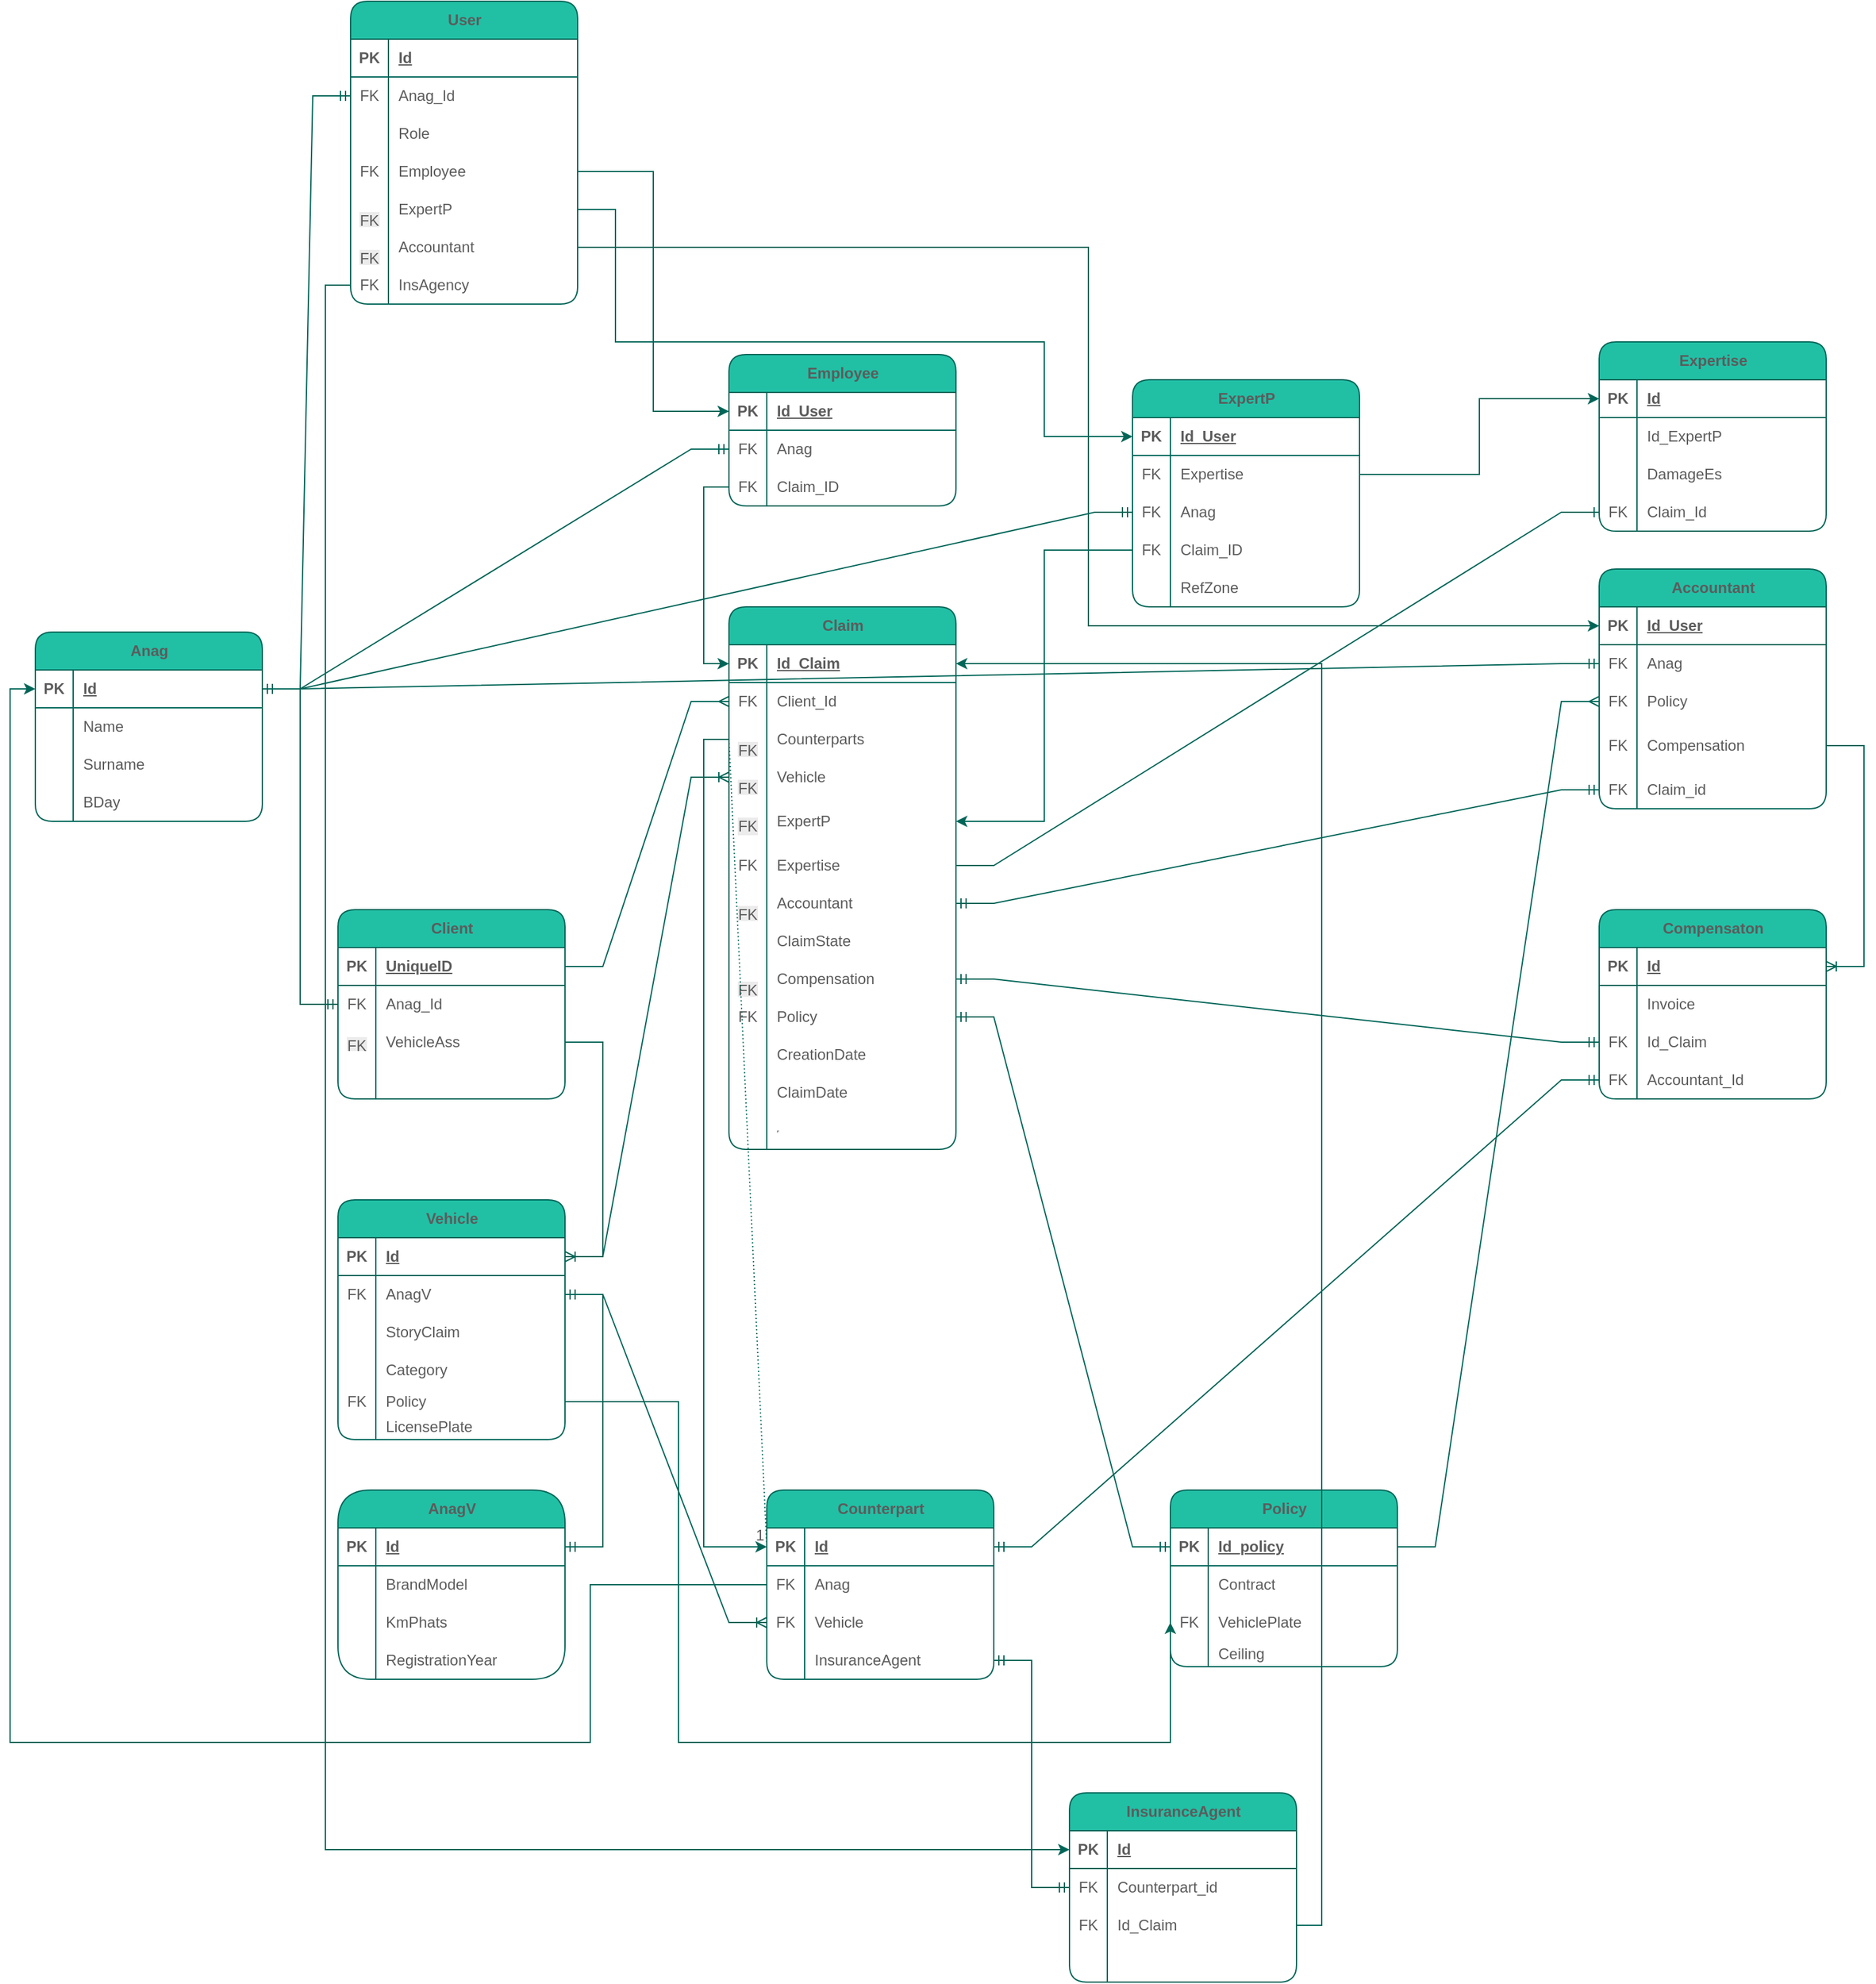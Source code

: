 <mxfile version="28.0.6">
  <diagram name="Page-1" id="5svEXqOCDcFB_yDbxjdx">
    <mxGraphModel dx="2795" dy="2250" grid="1" gridSize="10" guides="0" tooltips="1" connect="1" arrows="1" fold="1" page="1" pageScale="1" pageWidth="850" pageHeight="1100" math="0" shadow="0">
      <root>
        <mxCell id="0" />
        <mxCell id="1" parent="0" />
        <mxCell id="dDkFH5Ff9M02Oupnt17l-5" value="Client" style="shape=table;startSize=30;container=1;collapsible=1;childLayout=tableLayout;fixedRows=1;rowLines=0;fontStyle=1;align=center;resizeLast=1;html=1;labelBackgroundColor=none;fillColor=#21C0A5;strokeColor=#006658;fontColor=#5C5C5C;rounded=1;" vertex="1" parent="1">
          <mxGeometry x="80" y="150" width="180" height="150" as="geometry" />
        </mxCell>
        <mxCell id="dDkFH5Ff9M02Oupnt17l-6" value="" style="shape=tableRow;horizontal=0;startSize=0;swimlaneHead=0;swimlaneBody=0;fillColor=none;collapsible=0;dropTarget=0;points=[[0,0.5],[1,0.5]];portConstraint=eastwest;top=0;left=0;right=0;bottom=1;labelBackgroundColor=none;strokeColor=#006658;fontColor=#5C5C5C;" vertex="1" parent="dDkFH5Ff9M02Oupnt17l-5">
          <mxGeometry y="30" width="180" height="30" as="geometry" />
        </mxCell>
        <mxCell id="dDkFH5Ff9M02Oupnt17l-7" value="PK" style="shape=partialRectangle;connectable=0;fillColor=none;top=0;left=0;bottom=0;right=0;fontStyle=1;overflow=hidden;whiteSpace=wrap;html=1;labelBackgroundColor=none;strokeColor=#006658;fontColor=#5C5C5C;" vertex="1" parent="dDkFH5Ff9M02Oupnt17l-6">
          <mxGeometry width="30" height="30" as="geometry">
            <mxRectangle width="30" height="30" as="alternateBounds" />
          </mxGeometry>
        </mxCell>
        <mxCell id="dDkFH5Ff9M02Oupnt17l-8" value="UniqueID" style="shape=partialRectangle;connectable=0;fillColor=none;top=0;left=0;bottom=0;right=0;align=left;spacingLeft=6;fontStyle=5;overflow=hidden;whiteSpace=wrap;html=1;labelBackgroundColor=none;strokeColor=#006658;fontColor=#5C5C5C;" vertex="1" parent="dDkFH5Ff9M02Oupnt17l-6">
          <mxGeometry x="30" width="150" height="30" as="geometry">
            <mxRectangle width="150" height="30" as="alternateBounds" />
          </mxGeometry>
        </mxCell>
        <mxCell id="dDkFH5Ff9M02Oupnt17l-9" value="" style="shape=tableRow;horizontal=0;startSize=0;swimlaneHead=0;swimlaneBody=0;fillColor=none;collapsible=0;dropTarget=0;points=[[0,0.5],[1,0.5]];portConstraint=eastwest;top=0;left=0;right=0;bottom=0;labelBackgroundColor=none;strokeColor=#006658;fontColor=#5C5C5C;" vertex="1" parent="dDkFH5Ff9M02Oupnt17l-5">
          <mxGeometry y="60" width="180" height="30" as="geometry" />
        </mxCell>
        <mxCell id="dDkFH5Ff9M02Oupnt17l-10" value="FK" style="shape=partialRectangle;connectable=0;fillColor=none;top=0;left=0;bottom=0;right=0;editable=1;overflow=hidden;whiteSpace=wrap;html=1;labelBackgroundColor=none;strokeColor=#006658;fontColor=#5C5C5C;" vertex="1" parent="dDkFH5Ff9M02Oupnt17l-9">
          <mxGeometry width="30" height="30" as="geometry">
            <mxRectangle width="30" height="30" as="alternateBounds" />
          </mxGeometry>
        </mxCell>
        <mxCell id="dDkFH5Ff9M02Oupnt17l-11" value="Anag_Id" style="shape=partialRectangle;connectable=0;fillColor=none;top=0;left=0;bottom=0;right=0;align=left;spacingLeft=6;overflow=hidden;whiteSpace=wrap;html=1;labelBackgroundColor=none;strokeColor=#006658;fontColor=#5C5C5C;" vertex="1" parent="dDkFH5Ff9M02Oupnt17l-9">
          <mxGeometry x="30" width="150" height="30" as="geometry">
            <mxRectangle width="150" height="30" as="alternateBounds" />
          </mxGeometry>
        </mxCell>
        <mxCell id="dDkFH5Ff9M02Oupnt17l-12" value="" style="shape=tableRow;horizontal=0;startSize=0;swimlaneHead=0;swimlaneBody=0;fillColor=none;collapsible=0;dropTarget=0;points=[[0,0.5],[1,0.5]];portConstraint=eastwest;top=0;left=0;right=0;bottom=0;labelBackgroundColor=none;strokeColor=#006658;fontColor=#5C5C5C;" vertex="1" parent="dDkFH5Ff9M02Oupnt17l-5">
          <mxGeometry y="90" width="180" height="30" as="geometry" />
        </mxCell>
        <mxCell id="dDkFH5Ff9M02Oupnt17l-13" value="&lt;div style=&quot;line-height: 50%;&quot;&gt;&lt;div style=&quot;&quot;&gt;&lt;br&gt;&lt;/div&gt;&lt;span style=&quot;color: rgb(92, 92, 92); font-family: Helvetica; font-size: 12px; font-style: normal; font-variant-ligatures: normal; font-variant-caps: normal; font-weight: 400; letter-spacing: normal; orphans: 2; text-indent: 0px; text-transform: none; widows: 2; word-spacing: 0px; -webkit-text-stroke-width: 0px; white-space: normal; background-color: rgb(236, 236, 236); text-decoration-thickness: initial; text-decoration-style: initial; text-decoration-color: initial; float: none; display: inline !important;&quot;&gt;&lt;div&gt;&lt;span style=&quot;background-color: light-dark(rgb(236, 236, 236), rgb(34, 34, 34)); color: light-dark(rgb(92, 92, 92), rgb(158, 158, 158));&quot;&gt;FK&lt;/span&gt;&lt;/div&gt;&lt;/span&gt;&lt;div style=&quot;&quot;&gt;&lt;/div&gt;&lt;/div&gt;" style="shape=partialRectangle;connectable=0;fillColor=none;top=0;left=0;bottom=0;right=0;editable=1;overflow=hidden;whiteSpace=wrap;html=1;labelBackgroundColor=none;strokeColor=#006658;fontColor=#5C5C5C;align=center;" vertex="1" parent="dDkFH5Ff9M02Oupnt17l-12">
          <mxGeometry width="30" height="30" as="geometry">
            <mxRectangle width="30" height="30" as="alternateBounds" />
          </mxGeometry>
        </mxCell>
        <mxCell id="dDkFH5Ff9M02Oupnt17l-14" value="VehicleAss" style="shape=partialRectangle;connectable=0;fillColor=none;top=0;left=0;bottom=0;right=0;align=left;spacingLeft=6;overflow=hidden;whiteSpace=wrap;html=1;labelBackgroundColor=none;strokeColor=#006658;fontColor=#5C5C5C;" vertex="1" parent="dDkFH5Ff9M02Oupnt17l-12">
          <mxGeometry x="30" width="150" height="30" as="geometry">
            <mxRectangle width="150" height="30" as="alternateBounds" />
          </mxGeometry>
        </mxCell>
        <mxCell id="dDkFH5Ff9M02Oupnt17l-15" value="" style="shape=tableRow;horizontal=0;startSize=0;swimlaneHead=0;swimlaneBody=0;fillColor=none;collapsible=0;dropTarget=0;points=[[0,0.5],[1,0.5]];portConstraint=eastwest;top=0;left=0;right=0;bottom=0;labelBackgroundColor=none;strokeColor=#006658;fontColor=#5C5C5C;" vertex="1" parent="dDkFH5Ff9M02Oupnt17l-5">
          <mxGeometry y="120" width="180" height="30" as="geometry" />
        </mxCell>
        <mxCell id="dDkFH5Ff9M02Oupnt17l-16" value="" style="shape=partialRectangle;connectable=0;fillColor=none;top=0;left=0;bottom=0;right=0;editable=1;overflow=hidden;whiteSpace=wrap;html=1;labelBackgroundColor=none;strokeColor=#006658;fontColor=#5C5C5C;" vertex="1" parent="dDkFH5Ff9M02Oupnt17l-15">
          <mxGeometry width="30" height="30" as="geometry">
            <mxRectangle width="30" height="30" as="alternateBounds" />
          </mxGeometry>
        </mxCell>
        <mxCell id="dDkFH5Ff9M02Oupnt17l-17" value="" style="shape=partialRectangle;connectable=0;fillColor=none;top=0;left=0;bottom=0;right=0;align=left;spacingLeft=6;overflow=hidden;whiteSpace=wrap;html=1;labelBackgroundColor=none;strokeColor=#006658;fontColor=#5C5C5C;" vertex="1" parent="dDkFH5Ff9M02Oupnt17l-15">
          <mxGeometry x="30" width="150" height="30" as="geometry">
            <mxRectangle width="150" height="30" as="alternateBounds" />
          </mxGeometry>
        </mxCell>
        <mxCell id="dDkFH5Ff9M02Oupnt17l-18" value="Vehicle" style="shape=table;startSize=30;container=1;collapsible=1;childLayout=tableLayout;fixedRows=1;rowLines=0;fontStyle=1;align=center;resizeLast=1;html=1;labelBackgroundColor=none;fillColor=#21C0A5;strokeColor=#006658;fontColor=#5C5C5C;rounded=1;" vertex="1" parent="1">
          <mxGeometry x="80" y="380" width="180" height="190" as="geometry" />
        </mxCell>
        <mxCell id="dDkFH5Ff9M02Oupnt17l-19" value="" style="shape=tableRow;horizontal=0;startSize=0;swimlaneHead=0;swimlaneBody=0;fillColor=none;collapsible=0;dropTarget=0;points=[[0,0.5],[1,0.5]];portConstraint=eastwest;top=0;left=0;right=0;bottom=1;labelBackgroundColor=none;strokeColor=#006658;fontColor=#5C5C5C;" vertex="1" parent="dDkFH5Ff9M02Oupnt17l-18">
          <mxGeometry y="30" width="180" height="30" as="geometry" />
        </mxCell>
        <mxCell id="dDkFH5Ff9M02Oupnt17l-20" value="PK" style="shape=partialRectangle;connectable=0;fillColor=none;top=0;left=0;bottom=0;right=0;fontStyle=1;overflow=hidden;whiteSpace=wrap;html=1;labelBackgroundColor=none;strokeColor=#006658;fontColor=#5C5C5C;" vertex="1" parent="dDkFH5Ff9M02Oupnt17l-19">
          <mxGeometry width="30" height="30" as="geometry">
            <mxRectangle width="30" height="30" as="alternateBounds" />
          </mxGeometry>
        </mxCell>
        <mxCell id="dDkFH5Ff9M02Oupnt17l-21" value="Id" style="shape=partialRectangle;connectable=0;fillColor=none;top=0;left=0;bottom=0;right=0;align=left;spacingLeft=6;fontStyle=5;overflow=hidden;whiteSpace=wrap;html=1;labelBackgroundColor=none;strokeColor=#006658;fontColor=#5C5C5C;" vertex="1" parent="dDkFH5Ff9M02Oupnt17l-19">
          <mxGeometry x="30" width="150" height="30" as="geometry">
            <mxRectangle width="150" height="30" as="alternateBounds" />
          </mxGeometry>
        </mxCell>
        <mxCell id="dDkFH5Ff9M02Oupnt17l-22" value="" style="shape=tableRow;horizontal=0;startSize=0;swimlaneHead=0;swimlaneBody=0;fillColor=none;collapsible=0;dropTarget=0;points=[[0,0.5],[1,0.5]];portConstraint=eastwest;top=0;left=0;right=0;bottom=0;labelBackgroundColor=none;strokeColor=#006658;fontColor=#5C5C5C;" vertex="1" parent="dDkFH5Ff9M02Oupnt17l-18">
          <mxGeometry y="60" width="180" height="30" as="geometry" />
        </mxCell>
        <mxCell id="dDkFH5Ff9M02Oupnt17l-23" value="FK" style="shape=partialRectangle;connectable=0;fillColor=none;top=0;left=0;bottom=0;right=0;editable=1;overflow=hidden;whiteSpace=wrap;html=1;labelBackgroundColor=none;strokeColor=#006658;fontColor=#5C5C5C;" vertex="1" parent="dDkFH5Ff9M02Oupnt17l-22">
          <mxGeometry width="30" height="30" as="geometry">
            <mxRectangle width="30" height="30" as="alternateBounds" />
          </mxGeometry>
        </mxCell>
        <mxCell id="dDkFH5Ff9M02Oupnt17l-24" value="AnagV" style="shape=partialRectangle;connectable=0;fillColor=none;top=0;left=0;bottom=0;right=0;align=left;spacingLeft=6;overflow=hidden;whiteSpace=wrap;html=1;labelBackgroundColor=none;strokeColor=#006658;fontColor=#5C5C5C;" vertex="1" parent="dDkFH5Ff9M02Oupnt17l-22">
          <mxGeometry x="30" width="150" height="30" as="geometry">
            <mxRectangle width="150" height="30" as="alternateBounds" />
          </mxGeometry>
        </mxCell>
        <mxCell id="dDkFH5Ff9M02Oupnt17l-25" value="" style="shape=tableRow;horizontal=0;startSize=0;swimlaneHead=0;swimlaneBody=0;fillColor=none;collapsible=0;dropTarget=0;points=[[0,0.5],[1,0.5]];portConstraint=eastwest;top=0;left=0;right=0;bottom=0;labelBackgroundColor=none;strokeColor=#006658;fontColor=#5C5C5C;" vertex="1" parent="dDkFH5Ff9M02Oupnt17l-18">
          <mxGeometry y="90" width="180" height="30" as="geometry" />
        </mxCell>
        <mxCell id="dDkFH5Ff9M02Oupnt17l-26" value="" style="shape=partialRectangle;connectable=0;fillColor=none;top=0;left=0;bottom=0;right=0;editable=1;overflow=hidden;whiteSpace=wrap;html=1;labelBackgroundColor=none;strokeColor=#006658;fontColor=#5C5C5C;" vertex="1" parent="dDkFH5Ff9M02Oupnt17l-25">
          <mxGeometry width="30" height="30" as="geometry">
            <mxRectangle width="30" height="30" as="alternateBounds" />
          </mxGeometry>
        </mxCell>
        <mxCell id="dDkFH5Ff9M02Oupnt17l-27" value="StoryClaim" style="shape=partialRectangle;connectable=0;fillColor=none;top=0;left=0;bottom=0;right=0;align=left;spacingLeft=6;overflow=hidden;whiteSpace=wrap;html=1;labelBackgroundColor=none;strokeColor=#006658;fontColor=#5C5C5C;" vertex="1" parent="dDkFH5Ff9M02Oupnt17l-25">
          <mxGeometry x="30" width="150" height="30" as="geometry">
            <mxRectangle width="150" height="30" as="alternateBounds" />
          </mxGeometry>
        </mxCell>
        <mxCell id="dDkFH5Ff9M02Oupnt17l-28" value="" style="shape=tableRow;horizontal=0;startSize=0;swimlaneHead=0;swimlaneBody=0;fillColor=none;collapsible=0;dropTarget=0;points=[[0,0.5],[1,0.5]];portConstraint=eastwest;top=0;left=0;right=0;bottom=0;labelBackgroundColor=none;strokeColor=#006658;fontColor=#5C5C5C;" vertex="1" parent="dDkFH5Ff9M02Oupnt17l-18">
          <mxGeometry y="120" width="180" height="30" as="geometry" />
        </mxCell>
        <mxCell id="dDkFH5Ff9M02Oupnt17l-29" value="" style="shape=partialRectangle;connectable=0;fillColor=none;top=0;left=0;bottom=0;right=0;editable=1;overflow=hidden;whiteSpace=wrap;html=1;labelBackgroundColor=none;strokeColor=#006658;fontColor=#5C5C5C;" vertex="1" parent="dDkFH5Ff9M02Oupnt17l-28">
          <mxGeometry width="30" height="30" as="geometry">
            <mxRectangle width="30" height="30" as="alternateBounds" />
          </mxGeometry>
        </mxCell>
        <mxCell id="dDkFH5Ff9M02Oupnt17l-30" value="Category" style="shape=partialRectangle;connectable=0;fillColor=none;top=0;left=0;bottom=0;right=0;align=left;spacingLeft=6;overflow=hidden;whiteSpace=wrap;html=1;labelBackgroundColor=none;strokeColor=#006658;fontColor=#5C5C5C;" vertex="1" parent="dDkFH5Ff9M02Oupnt17l-28">
          <mxGeometry x="30" width="150" height="30" as="geometry">
            <mxRectangle width="150" height="30" as="alternateBounds" />
          </mxGeometry>
        </mxCell>
        <mxCell id="dDkFH5Ff9M02Oupnt17l-252" style="shape=tableRow;horizontal=0;startSize=0;swimlaneHead=0;swimlaneBody=0;fillColor=none;collapsible=0;dropTarget=0;points=[[0,0.5],[1,0.5]];portConstraint=eastwest;top=0;left=0;right=0;bottom=0;labelBackgroundColor=none;strokeColor=#006658;fontColor=#5C5C5C;" vertex="1" parent="dDkFH5Ff9M02Oupnt17l-18">
          <mxGeometry y="150" width="180" height="20" as="geometry" />
        </mxCell>
        <mxCell id="dDkFH5Ff9M02Oupnt17l-253" value="FK" style="shape=partialRectangle;connectable=0;fillColor=none;top=0;left=0;bottom=0;right=0;editable=1;overflow=hidden;whiteSpace=wrap;html=1;labelBackgroundColor=none;strokeColor=#006658;fontColor=#5C5C5C;" vertex="1" parent="dDkFH5Ff9M02Oupnt17l-252">
          <mxGeometry width="30" height="20" as="geometry">
            <mxRectangle width="30" height="20" as="alternateBounds" />
          </mxGeometry>
        </mxCell>
        <mxCell id="dDkFH5Ff9M02Oupnt17l-254" value="Policy" style="shape=partialRectangle;connectable=0;fillColor=none;top=0;left=0;bottom=0;right=0;align=left;spacingLeft=6;overflow=hidden;whiteSpace=wrap;html=1;labelBackgroundColor=none;strokeColor=#006658;fontColor=#5C5C5C;" vertex="1" parent="dDkFH5Ff9M02Oupnt17l-252">
          <mxGeometry x="30" width="150" height="20" as="geometry">
            <mxRectangle width="150" height="20" as="alternateBounds" />
          </mxGeometry>
        </mxCell>
        <mxCell id="dDkFH5Ff9M02Oupnt17l-362" style="shape=tableRow;horizontal=0;startSize=0;swimlaneHead=0;swimlaneBody=0;fillColor=none;collapsible=0;dropTarget=0;points=[[0,0.5],[1,0.5]];portConstraint=eastwest;top=0;left=0;right=0;bottom=0;labelBackgroundColor=none;strokeColor=#006658;fontColor=#5C5C5C;" vertex="1" parent="dDkFH5Ff9M02Oupnt17l-18">
          <mxGeometry y="170" width="180" height="20" as="geometry" />
        </mxCell>
        <mxCell id="dDkFH5Ff9M02Oupnt17l-363" style="shape=partialRectangle;connectable=0;fillColor=none;top=0;left=0;bottom=0;right=0;editable=1;overflow=hidden;whiteSpace=wrap;html=1;labelBackgroundColor=none;strokeColor=#006658;fontColor=#5C5C5C;" vertex="1" parent="dDkFH5Ff9M02Oupnt17l-362">
          <mxGeometry width="30" height="20" as="geometry">
            <mxRectangle width="30" height="20" as="alternateBounds" />
          </mxGeometry>
        </mxCell>
        <mxCell id="dDkFH5Ff9M02Oupnt17l-364" value="LicensePlate" style="shape=partialRectangle;connectable=0;fillColor=none;top=0;left=0;bottom=0;right=0;align=left;spacingLeft=6;overflow=hidden;whiteSpace=wrap;html=1;labelBackgroundColor=none;strokeColor=#006658;fontColor=#5C5C5C;" vertex="1" parent="dDkFH5Ff9M02Oupnt17l-362">
          <mxGeometry x="30" width="150" height="20" as="geometry">
            <mxRectangle width="150" height="20" as="alternateBounds" />
          </mxGeometry>
        </mxCell>
        <mxCell id="dDkFH5Ff9M02Oupnt17l-31" value="" style="edgeStyle=entityRelationEdgeStyle;fontSize=12;html=1;endArrow=ERoneToMany;rounded=0;entryX=1;entryY=0.5;entryDx=0;entryDy=0;labelBackgroundColor=none;strokeColor=#006658;fontColor=default;" edge="1" parent="1" source="dDkFH5Ff9M02Oupnt17l-12" target="dDkFH5Ff9M02Oupnt17l-19">
          <mxGeometry width="100" height="100" relative="1" as="geometry">
            <mxPoint x="350" y="390" as="sourcePoint" />
            <mxPoint x="450" y="290" as="targetPoint" />
            <Array as="points">
              <mxPoint x="40" y="250" />
              <mxPoint x="60" y="260" />
              <mxPoint x="40" y="270" />
              <mxPoint x="50" y="240" />
              <mxPoint x="10" y="290" />
              <mxPoint x="70" y="340" />
            </Array>
          </mxGeometry>
        </mxCell>
        <mxCell id="dDkFH5Ff9M02Oupnt17l-32" value="AnagV" style="shape=table;startSize=30;container=1;collapsible=1;childLayout=tableLayout;fixedRows=1;rowLines=0;fontStyle=1;align=center;resizeLast=1;html=1;labelBackgroundColor=none;fillColor=#21C0A5;strokeColor=#006658;fontColor=#5C5C5C;rounded=1;arcSize=29;" vertex="1" parent="1">
          <mxGeometry x="80" y="610" width="180" height="150" as="geometry" />
        </mxCell>
        <mxCell id="dDkFH5Ff9M02Oupnt17l-33" value="" style="shape=tableRow;horizontal=0;startSize=0;swimlaneHead=0;swimlaneBody=0;fillColor=none;collapsible=0;dropTarget=0;points=[[0,0.5],[1,0.5]];portConstraint=eastwest;top=0;left=0;right=0;bottom=1;labelBackgroundColor=none;strokeColor=#006658;fontColor=#5C5C5C;" vertex="1" parent="dDkFH5Ff9M02Oupnt17l-32">
          <mxGeometry y="30" width="180" height="30" as="geometry" />
        </mxCell>
        <mxCell id="dDkFH5Ff9M02Oupnt17l-34" value="PK" style="shape=partialRectangle;connectable=0;fillColor=none;top=0;left=0;bottom=0;right=0;fontStyle=1;overflow=hidden;whiteSpace=wrap;html=1;labelBackgroundColor=none;strokeColor=#006658;fontColor=#5C5C5C;" vertex="1" parent="dDkFH5Ff9M02Oupnt17l-33">
          <mxGeometry width="30" height="30" as="geometry">
            <mxRectangle width="30" height="30" as="alternateBounds" />
          </mxGeometry>
        </mxCell>
        <mxCell id="dDkFH5Ff9M02Oupnt17l-35" value="Id" style="shape=partialRectangle;connectable=0;fillColor=none;top=0;left=0;bottom=0;right=0;align=left;spacingLeft=6;fontStyle=5;overflow=hidden;whiteSpace=wrap;html=1;labelBackgroundColor=none;strokeColor=#006658;fontColor=#5C5C5C;" vertex="1" parent="dDkFH5Ff9M02Oupnt17l-33">
          <mxGeometry x="30" width="150" height="30" as="geometry">
            <mxRectangle width="150" height="30" as="alternateBounds" />
          </mxGeometry>
        </mxCell>
        <mxCell id="dDkFH5Ff9M02Oupnt17l-36" value="" style="shape=tableRow;horizontal=0;startSize=0;swimlaneHead=0;swimlaneBody=0;fillColor=none;collapsible=0;dropTarget=0;points=[[0,0.5],[1,0.5]];portConstraint=eastwest;top=0;left=0;right=0;bottom=0;labelBackgroundColor=none;strokeColor=#006658;fontColor=#5C5C5C;" vertex="1" parent="dDkFH5Ff9M02Oupnt17l-32">
          <mxGeometry y="60" width="180" height="30" as="geometry" />
        </mxCell>
        <mxCell id="dDkFH5Ff9M02Oupnt17l-37" value="" style="shape=partialRectangle;connectable=0;fillColor=none;top=0;left=0;bottom=0;right=0;editable=1;overflow=hidden;whiteSpace=wrap;html=1;labelBackgroundColor=none;strokeColor=#006658;fontColor=#5C5C5C;" vertex="1" parent="dDkFH5Ff9M02Oupnt17l-36">
          <mxGeometry width="30" height="30" as="geometry">
            <mxRectangle width="30" height="30" as="alternateBounds" />
          </mxGeometry>
        </mxCell>
        <mxCell id="dDkFH5Ff9M02Oupnt17l-38" value="BrandModel" style="shape=partialRectangle;connectable=0;fillColor=none;top=0;left=0;bottom=0;right=0;align=left;spacingLeft=6;overflow=hidden;whiteSpace=wrap;html=1;labelBackgroundColor=none;strokeColor=#006658;fontColor=#5C5C5C;" vertex="1" parent="dDkFH5Ff9M02Oupnt17l-36">
          <mxGeometry x="30" width="150" height="30" as="geometry">
            <mxRectangle width="150" height="30" as="alternateBounds" />
          </mxGeometry>
        </mxCell>
        <mxCell id="dDkFH5Ff9M02Oupnt17l-39" value="" style="shape=tableRow;horizontal=0;startSize=0;swimlaneHead=0;swimlaneBody=0;fillColor=none;collapsible=0;dropTarget=0;points=[[0,0.5],[1,0.5]];portConstraint=eastwest;top=0;left=0;right=0;bottom=0;labelBackgroundColor=none;strokeColor=#006658;fontColor=#5C5C5C;" vertex="1" parent="dDkFH5Ff9M02Oupnt17l-32">
          <mxGeometry y="90" width="180" height="30" as="geometry" />
        </mxCell>
        <mxCell id="dDkFH5Ff9M02Oupnt17l-40" value="" style="shape=partialRectangle;connectable=0;fillColor=none;top=0;left=0;bottom=0;right=0;editable=1;overflow=hidden;whiteSpace=wrap;html=1;labelBackgroundColor=none;strokeColor=#006658;fontColor=#5C5C5C;" vertex="1" parent="dDkFH5Ff9M02Oupnt17l-39">
          <mxGeometry width="30" height="30" as="geometry">
            <mxRectangle width="30" height="30" as="alternateBounds" />
          </mxGeometry>
        </mxCell>
        <mxCell id="dDkFH5Ff9M02Oupnt17l-41" value="KmPhats" style="shape=partialRectangle;connectable=0;fillColor=none;top=0;left=0;bottom=0;right=0;align=left;spacingLeft=6;overflow=hidden;whiteSpace=wrap;html=1;labelBackgroundColor=none;strokeColor=#006658;fontColor=#5C5C5C;" vertex="1" parent="dDkFH5Ff9M02Oupnt17l-39">
          <mxGeometry x="30" width="150" height="30" as="geometry">
            <mxRectangle width="150" height="30" as="alternateBounds" />
          </mxGeometry>
        </mxCell>
        <mxCell id="dDkFH5Ff9M02Oupnt17l-42" value="" style="shape=tableRow;horizontal=0;startSize=0;swimlaneHead=0;swimlaneBody=0;fillColor=none;collapsible=0;dropTarget=0;points=[[0,0.5],[1,0.5]];portConstraint=eastwest;top=0;left=0;right=0;bottom=0;labelBackgroundColor=none;strokeColor=#006658;fontColor=#5C5C5C;" vertex="1" parent="dDkFH5Ff9M02Oupnt17l-32">
          <mxGeometry y="120" width="180" height="30" as="geometry" />
        </mxCell>
        <mxCell id="dDkFH5Ff9M02Oupnt17l-43" value="" style="shape=partialRectangle;connectable=0;fillColor=none;top=0;left=0;bottom=0;right=0;editable=1;overflow=hidden;whiteSpace=wrap;html=1;labelBackgroundColor=none;strokeColor=#006658;fontColor=#5C5C5C;" vertex="1" parent="dDkFH5Ff9M02Oupnt17l-42">
          <mxGeometry width="30" height="30" as="geometry">
            <mxRectangle width="30" height="30" as="alternateBounds" />
          </mxGeometry>
        </mxCell>
        <mxCell id="dDkFH5Ff9M02Oupnt17l-44" value="RegistrationYear" style="shape=partialRectangle;connectable=0;fillColor=none;top=0;left=0;bottom=0;right=0;align=left;spacingLeft=6;overflow=hidden;whiteSpace=wrap;html=1;labelBackgroundColor=none;strokeColor=#006658;fontColor=#5C5C5C;" vertex="1" parent="dDkFH5Ff9M02Oupnt17l-42">
          <mxGeometry x="30" width="150" height="30" as="geometry">
            <mxRectangle width="150" height="30" as="alternateBounds" />
          </mxGeometry>
        </mxCell>
        <mxCell id="dDkFH5Ff9M02Oupnt17l-46" value="" style="edgeStyle=entityRelationEdgeStyle;fontSize=12;html=1;endArrow=ERmandOne;startArrow=ERmandOne;rounded=0;entryX=1;entryY=0.5;entryDx=0;entryDy=0;labelBackgroundColor=none;strokeColor=#006658;fontColor=default;" edge="1" parent="1" source="dDkFH5Ff9M02Oupnt17l-33" target="dDkFH5Ff9M02Oupnt17l-22">
          <mxGeometry width="100" height="100" relative="1" as="geometry">
            <mxPoint x="10" y="665" as="sourcePoint" />
            <mxPoint x="10" y="435" as="targetPoint" />
            <Array as="points">
              <mxPoint x="-100" y="525" />
              <mxPoint x="-90" y="545" />
              <mxPoint x="-60" y="515" />
            </Array>
          </mxGeometry>
        </mxCell>
        <mxCell id="dDkFH5Ff9M02Oupnt17l-48" value="User" style="shape=table;startSize=30;container=1;collapsible=1;childLayout=tableLayout;fixedRows=1;rowLines=0;fontStyle=1;align=center;resizeLast=1;html=1;miterlimit=4;swimlaneLine=1;strokeColor=#006658;rounded=1;labelBackgroundColor=none;fillColor=#21C0A5;fontColor=#5C5C5C;" vertex="1" parent="1">
          <mxGeometry x="90" y="-570" width="180" height="240" as="geometry" />
        </mxCell>
        <mxCell id="dDkFH5Ff9M02Oupnt17l-49" value="" style="shape=tableRow;horizontal=0;startSize=0;swimlaneHead=0;swimlaneBody=0;fillColor=none;collapsible=0;dropTarget=0;points=[[0,0.5],[1,0.5]];portConstraint=eastwest;top=0;left=0;right=0;bottom=1;labelBackgroundColor=none;strokeColor=#006658;fontColor=#5C5C5C;" vertex="1" parent="dDkFH5Ff9M02Oupnt17l-48">
          <mxGeometry y="30" width="180" height="30" as="geometry" />
        </mxCell>
        <mxCell id="dDkFH5Ff9M02Oupnt17l-50" value="PK" style="shape=partialRectangle;connectable=0;fillColor=none;top=0;left=0;bottom=0;right=0;fontStyle=1;overflow=hidden;whiteSpace=wrap;html=1;labelBackgroundColor=none;strokeColor=#006658;fontColor=#5C5C5C;" vertex="1" parent="dDkFH5Ff9M02Oupnt17l-49">
          <mxGeometry width="30" height="30" as="geometry">
            <mxRectangle width="30" height="30" as="alternateBounds" />
          </mxGeometry>
        </mxCell>
        <mxCell id="dDkFH5Ff9M02Oupnt17l-51" value="Id" style="shape=partialRectangle;connectable=0;fillColor=none;top=0;left=0;bottom=0;right=0;align=left;spacingLeft=6;fontStyle=5;overflow=hidden;whiteSpace=wrap;html=1;labelBackgroundColor=none;strokeColor=#006658;fontColor=#5C5C5C;" vertex="1" parent="dDkFH5Ff9M02Oupnt17l-49">
          <mxGeometry x="30" width="150" height="30" as="geometry">
            <mxRectangle width="150" height="30" as="alternateBounds" />
          </mxGeometry>
        </mxCell>
        <mxCell id="dDkFH5Ff9M02Oupnt17l-52" value="" style="shape=tableRow;horizontal=0;startSize=0;swimlaneHead=0;swimlaneBody=0;fillColor=none;collapsible=0;dropTarget=0;points=[[0,0.5],[1,0.5]];portConstraint=eastwest;top=0;left=0;right=0;bottom=0;swimlaneLine=0;labelBackgroundColor=none;strokeColor=#006658;fontColor=#5C5C5C;" vertex="1" parent="dDkFH5Ff9M02Oupnt17l-48">
          <mxGeometry y="60" width="180" height="30" as="geometry" />
        </mxCell>
        <mxCell id="dDkFH5Ff9M02Oupnt17l-53" value="FK" style="shape=partialRectangle;connectable=0;fillColor=none;top=0;left=0;bottom=0;right=0;editable=1;overflow=hidden;whiteSpace=wrap;html=1;labelBackgroundColor=none;strokeColor=#006658;fontColor=#5C5C5C;" vertex="1" parent="dDkFH5Ff9M02Oupnt17l-52">
          <mxGeometry width="30" height="30" as="geometry">
            <mxRectangle width="30" height="30" as="alternateBounds" />
          </mxGeometry>
        </mxCell>
        <mxCell id="dDkFH5Ff9M02Oupnt17l-54" value="Anag_Id" style="shape=partialRectangle;connectable=0;fillColor=none;top=0;left=0;bottom=0;right=0;align=left;spacingLeft=6;overflow=hidden;whiteSpace=wrap;html=1;labelBackgroundColor=none;strokeColor=#006658;fontColor=#5C5C5C;" vertex="1" parent="dDkFH5Ff9M02Oupnt17l-52">
          <mxGeometry x="30" width="150" height="30" as="geometry">
            <mxRectangle width="150" height="30" as="alternateBounds" />
          </mxGeometry>
        </mxCell>
        <mxCell id="dDkFH5Ff9M02Oupnt17l-55" value="" style="shape=tableRow;horizontal=0;startSize=0;swimlaneHead=0;swimlaneBody=0;fillColor=none;collapsible=0;dropTarget=0;points=[[0,0.5],[1,0.5]];portConstraint=eastwest;top=0;left=0;right=0;bottom=0;swimlaneLine=0;labelBackgroundColor=none;strokeColor=#006658;fontColor=#5C5C5C;" vertex="1" parent="dDkFH5Ff9M02Oupnt17l-48">
          <mxGeometry y="90" width="180" height="30" as="geometry" />
        </mxCell>
        <mxCell id="dDkFH5Ff9M02Oupnt17l-56" value="" style="shape=partialRectangle;connectable=0;fillColor=none;top=0;left=0;bottom=0;right=0;editable=1;overflow=hidden;whiteSpace=wrap;html=1;labelBackgroundColor=none;strokeColor=#006658;fontColor=#5C5C5C;" vertex="1" parent="dDkFH5Ff9M02Oupnt17l-55">
          <mxGeometry width="30" height="30" as="geometry">
            <mxRectangle width="30" height="30" as="alternateBounds" />
          </mxGeometry>
        </mxCell>
        <mxCell id="dDkFH5Ff9M02Oupnt17l-57" value="Role" style="shape=partialRectangle;connectable=0;fillColor=none;top=0;left=0;bottom=0;right=0;align=left;spacingLeft=6;overflow=hidden;whiteSpace=wrap;html=1;labelBackgroundColor=none;strokeColor=#006658;fontColor=#5C5C5C;" vertex="1" parent="dDkFH5Ff9M02Oupnt17l-55">
          <mxGeometry x="30" width="150" height="30" as="geometry">
            <mxRectangle width="150" height="30" as="alternateBounds" />
          </mxGeometry>
        </mxCell>
        <mxCell id="dDkFH5Ff9M02Oupnt17l-58" value="" style="shape=tableRow;horizontal=0;startSize=0;swimlaneHead=0;swimlaneBody=0;fillColor=none;collapsible=0;dropTarget=0;points=[[0,0.5],[1,0.5]];portConstraint=eastwest;top=0;left=0;right=0;bottom=0;labelBackgroundColor=none;strokeColor=#006658;fontColor=#5C5C5C;" vertex="1" parent="dDkFH5Ff9M02Oupnt17l-48">
          <mxGeometry y="120" width="180" height="30" as="geometry" />
        </mxCell>
        <mxCell id="dDkFH5Ff9M02Oupnt17l-59" value="FK" style="shape=partialRectangle;connectable=0;fillColor=none;top=0;left=0;bottom=0;right=0;editable=1;overflow=hidden;whiteSpace=wrap;html=1;labelBackgroundColor=none;strokeColor=#006658;fontColor=#5C5C5C;" vertex="1" parent="dDkFH5Ff9M02Oupnt17l-58">
          <mxGeometry width="30" height="30" as="geometry">
            <mxRectangle width="30" height="30" as="alternateBounds" />
          </mxGeometry>
        </mxCell>
        <mxCell id="dDkFH5Ff9M02Oupnt17l-60" value="Employee" style="shape=partialRectangle;connectable=0;fillColor=none;top=0;left=0;bottom=0;right=0;align=left;spacingLeft=6;overflow=hidden;whiteSpace=wrap;html=1;allowArrows=1;recursiveResize=1;labelBackgroundColor=none;strokeColor=#006658;fontColor=#5C5C5C;" vertex="1" parent="dDkFH5Ff9M02Oupnt17l-58">
          <mxGeometry x="30" width="150" height="30" as="geometry">
            <mxRectangle width="150" height="30" as="alternateBounds" />
          </mxGeometry>
        </mxCell>
        <mxCell id="dDkFH5Ff9M02Oupnt17l-334" style="shape=tableRow;horizontal=0;startSize=0;swimlaneHead=0;swimlaneBody=0;fillColor=none;collapsible=0;dropTarget=0;points=[[0,0.5],[1,0.5]];portConstraint=eastwest;top=0;left=0;right=0;bottom=0;labelBackgroundColor=none;strokeColor=#006658;fontColor=#5C5C5C;" vertex="1" parent="dDkFH5Ff9M02Oupnt17l-48">
          <mxGeometry y="150" width="180" height="30" as="geometry" />
        </mxCell>
        <mxCell id="dDkFH5Ff9M02Oupnt17l-335" value="&#xa;&lt;span style=&quot;color: rgb(92, 92, 92); font-family: Helvetica; font-size: 12px; font-style: normal; font-variant-ligatures: normal; font-variant-caps: normal; font-weight: 400; letter-spacing: normal; orphans: 2; text-align: center; text-indent: 0px; text-transform: none; widows: 2; word-spacing: 0px; -webkit-text-stroke-width: 0px; white-space: normal; background-color: rgb(236, 236, 236); text-decoration-thickness: initial; text-decoration-style: initial; text-decoration-color: initial; display: inline !important; float: none;&quot;&gt;FK&lt;/span&gt;&#xa;&#xa;" style="shape=partialRectangle;connectable=0;fillColor=none;top=0;left=0;bottom=0;right=0;editable=1;overflow=hidden;whiteSpace=wrap;html=1;labelBackgroundColor=none;strokeColor=#006658;fontColor=#5C5C5C;" vertex="1" parent="dDkFH5Ff9M02Oupnt17l-334">
          <mxGeometry width="30" height="30" as="geometry">
            <mxRectangle width="30" height="30" as="alternateBounds" />
          </mxGeometry>
        </mxCell>
        <mxCell id="dDkFH5Ff9M02Oupnt17l-336" value="ExpertP" style="shape=partialRectangle;connectable=0;fillColor=none;top=0;left=0;bottom=0;right=0;align=left;spacingLeft=6;overflow=hidden;whiteSpace=wrap;html=1;allowArrows=1;recursiveResize=1;labelBackgroundColor=none;strokeColor=#006658;fontColor=#5C5C5C;" vertex="1" parent="dDkFH5Ff9M02Oupnt17l-334">
          <mxGeometry x="30" width="150" height="30" as="geometry">
            <mxRectangle width="150" height="30" as="alternateBounds" />
          </mxGeometry>
        </mxCell>
        <mxCell id="dDkFH5Ff9M02Oupnt17l-337" style="shape=tableRow;horizontal=0;startSize=0;swimlaneHead=0;swimlaneBody=0;fillColor=none;collapsible=0;dropTarget=0;points=[[0,0.5],[1,0.5]];portConstraint=eastwest;top=0;left=0;right=0;bottom=0;labelBackgroundColor=none;strokeColor=#006658;fontColor=#5C5C5C;" vertex="1" parent="dDkFH5Ff9M02Oupnt17l-48">
          <mxGeometry y="180" width="180" height="30" as="geometry" />
        </mxCell>
        <mxCell id="dDkFH5Ff9M02Oupnt17l-338" value="&#xa;&lt;span style=&quot;color: rgb(92, 92, 92); font-family: Helvetica; font-size: 12px; font-style: normal; font-variant-ligatures: normal; font-variant-caps: normal; font-weight: 400; letter-spacing: normal; orphans: 2; text-align: center; text-indent: 0px; text-transform: none; widows: 2; word-spacing: 0px; -webkit-text-stroke-width: 0px; white-space: normal; background-color: rgb(236, 236, 236); text-decoration-thickness: initial; text-decoration-style: initial; text-decoration-color: initial; display: inline !important; float: none;&quot;&gt;FK&lt;/span&gt;&#xa;&#xa;" style="shape=partialRectangle;connectable=0;fillColor=none;top=0;left=0;bottom=0;right=0;editable=1;overflow=hidden;whiteSpace=wrap;html=1;labelBackgroundColor=none;strokeColor=#006658;fontColor=#5C5C5C;" vertex="1" parent="dDkFH5Ff9M02Oupnt17l-337">
          <mxGeometry width="30" height="30" as="geometry">
            <mxRectangle width="30" height="30" as="alternateBounds" />
          </mxGeometry>
        </mxCell>
        <mxCell id="dDkFH5Ff9M02Oupnt17l-339" value="Accountant" style="shape=partialRectangle;connectable=0;fillColor=none;top=0;left=0;bottom=0;right=0;align=left;spacingLeft=6;overflow=hidden;whiteSpace=wrap;html=1;allowArrows=1;recursiveResize=1;labelBackgroundColor=none;strokeColor=#006658;fontColor=#5C5C5C;" vertex="1" parent="dDkFH5Ff9M02Oupnt17l-337">
          <mxGeometry x="30" width="150" height="30" as="geometry">
            <mxRectangle width="150" height="30" as="alternateBounds" />
          </mxGeometry>
        </mxCell>
        <mxCell id="dDkFH5Ff9M02Oupnt17l-382" style="shape=tableRow;horizontal=0;startSize=0;swimlaneHead=0;swimlaneBody=0;fillColor=none;collapsible=0;dropTarget=0;points=[[0,0.5],[1,0.5]];portConstraint=eastwest;top=0;left=0;right=0;bottom=0;labelBackgroundColor=none;strokeColor=#006658;fontColor=#5C5C5C;" vertex="1" parent="dDkFH5Ff9M02Oupnt17l-48">
          <mxGeometry y="210" width="180" height="30" as="geometry" />
        </mxCell>
        <mxCell id="dDkFH5Ff9M02Oupnt17l-383" value="FK" style="shape=partialRectangle;connectable=0;fillColor=none;top=0;left=0;bottom=0;right=0;editable=1;overflow=hidden;whiteSpace=wrap;html=1;labelBackgroundColor=none;strokeColor=#006658;fontColor=#5C5C5C;" vertex="1" parent="dDkFH5Ff9M02Oupnt17l-382">
          <mxGeometry width="30" height="30" as="geometry">
            <mxRectangle width="30" height="30" as="alternateBounds" />
          </mxGeometry>
        </mxCell>
        <mxCell id="dDkFH5Ff9M02Oupnt17l-384" value="InsAgency" style="shape=partialRectangle;connectable=0;fillColor=none;top=0;left=0;bottom=0;right=0;align=left;spacingLeft=6;overflow=hidden;whiteSpace=wrap;html=1;allowArrows=1;recursiveResize=1;labelBackgroundColor=none;strokeColor=#006658;fontColor=#5C5C5C;" vertex="1" parent="dDkFH5Ff9M02Oupnt17l-382">
          <mxGeometry x="30" width="150" height="30" as="geometry">
            <mxRectangle width="150" height="30" as="alternateBounds" />
          </mxGeometry>
        </mxCell>
        <mxCell id="dDkFH5Ff9M02Oupnt17l-91" value="Anag" style="shape=table;startSize=30;container=1;collapsible=1;childLayout=tableLayout;fixedRows=1;rowLines=0;fontStyle=1;align=center;resizeLast=1;html=1;miterlimit=4;swimlaneLine=1;strokeColor=#006658;rounded=1;labelBackgroundColor=none;fillColor=#21C0A5;fontColor=#5C5C5C;" vertex="1" parent="1">
          <mxGeometry x="-160" y="-70" width="180" height="150" as="geometry" />
        </mxCell>
        <mxCell id="dDkFH5Ff9M02Oupnt17l-92" value="" style="shape=tableRow;horizontal=0;startSize=0;swimlaneHead=0;swimlaneBody=0;fillColor=none;collapsible=0;dropTarget=0;points=[[0,0.5],[1,0.5]];portConstraint=eastwest;top=0;left=0;right=0;bottom=1;labelBackgroundColor=none;strokeColor=#006658;fontColor=#5C5C5C;" vertex="1" parent="dDkFH5Ff9M02Oupnt17l-91">
          <mxGeometry y="30" width="180" height="30" as="geometry" />
        </mxCell>
        <mxCell id="dDkFH5Ff9M02Oupnt17l-93" value="PK" style="shape=partialRectangle;connectable=0;fillColor=none;top=0;left=0;bottom=0;right=0;fontStyle=1;overflow=hidden;whiteSpace=wrap;html=1;labelBackgroundColor=none;strokeColor=#006658;fontColor=#5C5C5C;" vertex="1" parent="dDkFH5Ff9M02Oupnt17l-92">
          <mxGeometry width="30" height="30" as="geometry">
            <mxRectangle width="30" height="30" as="alternateBounds" />
          </mxGeometry>
        </mxCell>
        <mxCell id="dDkFH5Ff9M02Oupnt17l-94" value="Id" style="shape=partialRectangle;connectable=0;fillColor=none;top=0;left=0;bottom=0;right=0;align=left;spacingLeft=6;fontStyle=5;overflow=hidden;whiteSpace=wrap;html=1;labelBackgroundColor=none;strokeColor=#006658;fontColor=#5C5C5C;" vertex="1" parent="dDkFH5Ff9M02Oupnt17l-92">
          <mxGeometry x="30" width="150" height="30" as="geometry">
            <mxRectangle width="150" height="30" as="alternateBounds" />
          </mxGeometry>
        </mxCell>
        <mxCell id="dDkFH5Ff9M02Oupnt17l-95" value="" style="shape=tableRow;horizontal=0;startSize=0;swimlaneHead=0;swimlaneBody=0;fillColor=none;collapsible=0;dropTarget=0;points=[[0,0.5],[1,0.5]];portConstraint=eastwest;top=0;left=0;right=0;bottom=0;swimlaneLine=0;labelBackgroundColor=none;strokeColor=#006658;fontColor=#5C5C5C;" vertex="1" parent="dDkFH5Ff9M02Oupnt17l-91">
          <mxGeometry y="60" width="180" height="30" as="geometry" />
        </mxCell>
        <mxCell id="dDkFH5Ff9M02Oupnt17l-96" value="" style="shape=partialRectangle;connectable=0;fillColor=none;top=0;left=0;bottom=0;right=0;editable=1;overflow=hidden;whiteSpace=wrap;html=1;labelBackgroundColor=none;strokeColor=#006658;fontColor=#5C5C5C;" vertex="1" parent="dDkFH5Ff9M02Oupnt17l-95">
          <mxGeometry width="30" height="30" as="geometry">
            <mxRectangle width="30" height="30" as="alternateBounds" />
          </mxGeometry>
        </mxCell>
        <mxCell id="dDkFH5Ff9M02Oupnt17l-97" value="Name&lt;span style=&quot;white-space: pre;&quot;&gt;&#x9;&lt;/span&gt;" style="shape=partialRectangle;connectable=0;fillColor=none;top=0;left=0;bottom=0;right=0;align=left;spacingLeft=6;overflow=hidden;whiteSpace=wrap;html=1;labelBackgroundColor=none;strokeColor=#006658;fontColor=#5C5C5C;" vertex="1" parent="dDkFH5Ff9M02Oupnt17l-95">
          <mxGeometry x="30" width="150" height="30" as="geometry">
            <mxRectangle width="150" height="30" as="alternateBounds" />
          </mxGeometry>
        </mxCell>
        <mxCell id="dDkFH5Ff9M02Oupnt17l-98" value="" style="shape=tableRow;horizontal=0;startSize=0;swimlaneHead=0;swimlaneBody=0;fillColor=none;collapsible=0;dropTarget=0;points=[[0,0.5],[1,0.5]];portConstraint=eastwest;top=0;left=0;right=0;bottom=0;swimlaneLine=0;labelBackgroundColor=none;strokeColor=#006658;fontColor=#5C5C5C;" vertex="1" parent="dDkFH5Ff9M02Oupnt17l-91">
          <mxGeometry y="90" width="180" height="30" as="geometry" />
        </mxCell>
        <mxCell id="dDkFH5Ff9M02Oupnt17l-99" value="" style="shape=partialRectangle;connectable=0;fillColor=none;top=0;left=0;bottom=0;right=0;editable=1;overflow=hidden;whiteSpace=wrap;html=1;labelBackgroundColor=none;strokeColor=#006658;fontColor=#5C5C5C;" vertex="1" parent="dDkFH5Ff9M02Oupnt17l-98">
          <mxGeometry width="30" height="30" as="geometry">
            <mxRectangle width="30" height="30" as="alternateBounds" />
          </mxGeometry>
        </mxCell>
        <mxCell id="dDkFH5Ff9M02Oupnt17l-100" value="Surname" style="shape=partialRectangle;connectable=0;fillColor=none;top=0;left=0;bottom=0;right=0;align=left;spacingLeft=6;overflow=hidden;whiteSpace=wrap;html=1;labelBackgroundColor=none;strokeColor=#006658;fontColor=#5C5C5C;" vertex="1" parent="dDkFH5Ff9M02Oupnt17l-98">
          <mxGeometry x="30" width="150" height="30" as="geometry">
            <mxRectangle width="150" height="30" as="alternateBounds" />
          </mxGeometry>
        </mxCell>
        <mxCell id="dDkFH5Ff9M02Oupnt17l-101" value="" style="shape=tableRow;horizontal=0;startSize=0;swimlaneHead=0;swimlaneBody=0;fillColor=none;collapsible=0;dropTarget=0;points=[[0,0.5],[1,0.5]];portConstraint=eastwest;top=0;left=0;right=0;bottom=0;labelBackgroundColor=none;strokeColor=#006658;fontColor=#5C5C5C;" vertex="1" parent="dDkFH5Ff9M02Oupnt17l-91">
          <mxGeometry y="120" width="180" height="30" as="geometry" />
        </mxCell>
        <mxCell id="dDkFH5Ff9M02Oupnt17l-102" value="" style="shape=partialRectangle;connectable=0;fillColor=none;top=0;left=0;bottom=0;right=0;editable=1;overflow=hidden;whiteSpace=wrap;html=1;labelBackgroundColor=none;strokeColor=#006658;fontColor=#5C5C5C;" vertex="1" parent="dDkFH5Ff9M02Oupnt17l-101">
          <mxGeometry width="30" height="30" as="geometry">
            <mxRectangle width="30" height="30" as="alternateBounds" />
          </mxGeometry>
        </mxCell>
        <mxCell id="dDkFH5Ff9M02Oupnt17l-103" value="BDay" style="shape=partialRectangle;connectable=0;fillColor=none;top=0;left=0;bottom=0;right=0;align=left;spacingLeft=6;overflow=hidden;whiteSpace=wrap;html=1;allowArrows=1;recursiveResize=1;labelBackgroundColor=none;strokeColor=#006658;fontColor=#5C5C5C;" vertex="1" parent="dDkFH5Ff9M02Oupnt17l-101">
          <mxGeometry x="30" width="150" height="30" as="geometry">
            <mxRectangle width="150" height="30" as="alternateBounds" />
          </mxGeometry>
        </mxCell>
        <mxCell id="dDkFH5Ff9M02Oupnt17l-104" value="" style="edgeStyle=entityRelationEdgeStyle;fontSize=12;html=1;endArrow=ERmandOne;startArrow=ERmandOne;rounded=0;strokeColor=#006658;fontColor=#5C5C5C;fillColor=#21C0A5;exitX=1;exitY=0.5;exitDx=0;exitDy=0;" edge="1" parent="1" source="dDkFH5Ff9M02Oupnt17l-92" target="dDkFH5Ff9M02Oupnt17l-52">
          <mxGeometry width="100" height="100" relative="1" as="geometry">
            <mxPoint x="-90" y="110" as="sourcePoint" />
            <mxPoint x="10" y="10" as="targetPoint" />
          </mxGeometry>
        </mxCell>
        <mxCell id="dDkFH5Ff9M02Oupnt17l-105" value="" style="edgeStyle=entityRelationEdgeStyle;fontSize=12;html=1;endArrow=ERmandOne;startArrow=ERmandOne;rounded=0;strokeColor=#006658;fontColor=#5C5C5C;fillColor=#21C0A5;entryX=0;entryY=0.5;entryDx=0;entryDy=0;exitX=1;exitY=0.5;exitDx=0;exitDy=0;" edge="1" parent="1" source="dDkFH5Ff9M02Oupnt17l-92" target="dDkFH5Ff9M02Oupnt17l-9">
          <mxGeometry width="100" height="100" relative="1" as="geometry">
            <mxPoint x="-90" y="210" as="sourcePoint" />
            <mxPoint x="10" y="110" as="targetPoint" />
          </mxGeometry>
        </mxCell>
        <mxCell id="dDkFH5Ff9M02Oupnt17l-120" value="ExpertP" style="shape=table;startSize=30;container=1;collapsible=1;childLayout=tableLayout;fixedRows=1;rowLines=0;fontStyle=1;align=center;resizeLast=1;html=1;miterlimit=4;swimlaneLine=1;strokeColor=#006658;rounded=1;labelBackgroundColor=none;fillColor=#21C0A5;fontColor=#5C5C5C;" vertex="1" parent="1">
          <mxGeometry x="710" y="-270" width="180" height="180" as="geometry">
            <mxRectangle x="740" y="-80" width="80" height="30" as="alternateBounds" />
          </mxGeometry>
        </mxCell>
        <mxCell id="dDkFH5Ff9M02Oupnt17l-121" value="" style="shape=tableRow;horizontal=0;startSize=0;swimlaneHead=0;swimlaneBody=0;fillColor=none;collapsible=0;dropTarget=0;points=[[0,0.5],[1,0.5]];portConstraint=eastwest;top=0;left=0;right=0;bottom=1;labelBackgroundColor=none;strokeColor=#006658;fontColor=#5C5C5C;" vertex="1" parent="dDkFH5Ff9M02Oupnt17l-120">
          <mxGeometry y="30" width="180" height="30" as="geometry" />
        </mxCell>
        <mxCell id="dDkFH5Ff9M02Oupnt17l-122" value="PK" style="shape=partialRectangle;connectable=0;fillColor=none;top=0;left=0;bottom=0;right=0;fontStyle=1;overflow=hidden;whiteSpace=wrap;html=1;labelBackgroundColor=none;strokeColor=#006658;fontColor=#5C5C5C;" vertex="1" parent="dDkFH5Ff9M02Oupnt17l-121">
          <mxGeometry width="30" height="30" as="geometry">
            <mxRectangle width="30" height="30" as="alternateBounds" />
          </mxGeometry>
        </mxCell>
        <mxCell id="dDkFH5Ff9M02Oupnt17l-123" value="Id_User" style="shape=partialRectangle;connectable=0;fillColor=none;top=0;left=0;bottom=0;right=0;align=left;spacingLeft=6;fontStyle=5;overflow=hidden;whiteSpace=wrap;html=1;labelBackgroundColor=none;strokeColor=#006658;fontColor=#5C5C5C;" vertex="1" parent="dDkFH5Ff9M02Oupnt17l-121">
          <mxGeometry x="30" width="150" height="30" as="geometry">
            <mxRectangle width="150" height="30" as="alternateBounds" />
          </mxGeometry>
        </mxCell>
        <mxCell id="dDkFH5Ff9M02Oupnt17l-124" value="" style="shape=tableRow;horizontal=0;startSize=0;swimlaneHead=0;swimlaneBody=0;fillColor=none;collapsible=0;dropTarget=0;points=[[0,0.5],[1,0.5]];portConstraint=eastwest;top=0;left=0;right=0;bottom=0;swimlaneLine=0;labelBackgroundColor=none;strokeColor=#006658;fontColor=#5C5C5C;" vertex="1" parent="dDkFH5Ff9M02Oupnt17l-120">
          <mxGeometry y="60" width="180" height="30" as="geometry" />
        </mxCell>
        <mxCell id="dDkFH5Ff9M02Oupnt17l-125" value="FK" style="shape=partialRectangle;connectable=0;fillColor=none;top=0;left=0;bottom=0;right=0;editable=1;overflow=hidden;whiteSpace=wrap;html=1;labelBackgroundColor=none;strokeColor=#006658;fontColor=#5C5C5C;" vertex="1" parent="dDkFH5Ff9M02Oupnt17l-124">
          <mxGeometry width="30" height="30" as="geometry">
            <mxRectangle width="30" height="30" as="alternateBounds" />
          </mxGeometry>
        </mxCell>
        <mxCell id="dDkFH5Ff9M02Oupnt17l-126" value="Expertise" style="shape=partialRectangle;connectable=0;fillColor=none;top=0;left=0;bottom=0;right=0;align=left;spacingLeft=6;overflow=hidden;whiteSpace=wrap;html=1;labelBackgroundColor=none;strokeColor=#006658;fontColor=#5C5C5C;" vertex="1" parent="dDkFH5Ff9M02Oupnt17l-124">
          <mxGeometry x="30" width="150" height="30" as="geometry">
            <mxRectangle width="150" height="30" as="alternateBounds" />
          </mxGeometry>
        </mxCell>
        <mxCell id="dDkFH5Ff9M02Oupnt17l-127" value="" style="shape=tableRow;horizontal=0;startSize=0;swimlaneHead=0;swimlaneBody=0;fillColor=none;collapsible=0;dropTarget=0;points=[[0,0.5],[1,0.5]];portConstraint=eastwest;top=0;left=0;right=0;bottom=0;swimlaneLine=0;labelBackgroundColor=none;strokeColor=#006658;fontColor=#5C5C5C;" vertex="1" parent="dDkFH5Ff9M02Oupnt17l-120">
          <mxGeometry y="90" width="180" height="30" as="geometry" />
        </mxCell>
        <mxCell id="dDkFH5Ff9M02Oupnt17l-128" value="FK" style="shape=partialRectangle;connectable=0;fillColor=none;top=0;left=0;bottom=0;right=0;editable=1;overflow=hidden;whiteSpace=wrap;html=1;labelBackgroundColor=none;strokeColor=#006658;fontColor=#5C5C5C;" vertex="1" parent="dDkFH5Ff9M02Oupnt17l-127">
          <mxGeometry width="30" height="30" as="geometry">
            <mxRectangle width="30" height="30" as="alternateBounds" />
          </mxGeometry>
        </mxCell>
        <mxCell id="dDkFH5Ff9M02Oupnt17l-129" value="Anag" style="shape=partialRectangle;connectable=0;fillColor=none;top=0;left=0;bottom=0;right=0;align=left;spacingLeft=6;overflow=hidden;whiteSpace=wrap;html=1;labelBackgroundColor=none;strokeColor=#006658;fontColor=#5C5C5C;" vertex="1" parent="dDkFH5Ff9M02Oupnt17l-127">
          <mxGeometry x="30" width="150" height="30" as="geometry">
            <mxRectangle width="150" height="30" as="alternateBounds" />
          </mxGeometry>
        </mxCell>
        <mxCell id="dDkFH5Ff9M02Oupnt17l-378" style="shape=tableRow;horizontal=0;startSize=0;swimlaneHead=0;swimlaneBody=0;fillColor=none;collapsible=0;dropTarget=0;points=[[0,0.5],[1,0.5]];portConstraint=eastwest;top=0;left=0;right=0;bottom=0;swimlaneLine=0;labelBackgroundColor=none;strokeColor=#006658;fontColor=#5C5C5C;" vertex="1" parent="dDkFH5Ff9M02Oupnt17l-120">
          <mxGeometry y="120" width="180" height="30" as="geometry" />
        </mxCell>
        <mxCell id="dDkFH5Ff9M02Oupnt17l-379" value="FK" style="shape=partialRectangle;connectable=0;fillColor=none;top=0;left=0;bottom=0;right=0;editable=1;overflow=hidden;whiteSpace=wrap;html=1;labelBackgroundColor=none;strokeColor=#006658;fontColor=#5C5C5C;" vertex="1" parent="dDkFH5Ff9M02Oupnt17l-378">
          <mxGeometry width="30" height="30" as="geometry">
            <mxRectangle width="30" height="30" as="alternateBounds" />
          </mxGeometry>
        </mxCell>
        <mxCell id="dDkFH5Ff9M02Oupnt17l-380" value="Claim_ID" style="shape=partialRectangle;connectable=0;fillColor=none;top=0;left=0;bottom=0;right=0;align=left;spacingLeft=6;overflow=hidden;whiteSpace=wrap;html=1;labelBackgroundColor=none;strokeColor=#006658;fontColor=#5C5C5C;" vertex="1" parent="dDkFH5Ff9M02Oupnt17l-378">
          <mxGeometry x="30" width="150" height="30" as="geometry">
            <mxRectangle width="150" height="30" as="alternateBounds" />
          </mxGeometry>
        </mxCell>
        <mxCell id="dDkFH5Ff9M02Oupnt17l-130" value="" style="shape=tableRow;horizontal=0;startSize=0;swimlaneHead=0;swimlaneBody=0;fillColor=none;collapsible=0;dropTarget=0;points=[[0,0.5],[1,0.5]];portConstraint=eastwest;top=0;left=0;right=0;bottom=0;labelBackgroundColor=none;strokeColor=#006658;fontColor=#5C5C5C;" vertex="1" parent="dDkFH5Ff9M02Oupnt17l-120">
          <mxGeometry y="150" width="180" height="30" as="geometry" />
        </mxCell>
        <mxCell id="dDkFH5Ff9M02Oupnt17l-131" value="" style="shape=partialRectangle;connectable=0;fillColor=none;top=0;left=0;bottom=0;right=0;editable=1;overflow=hidden;whiteSpace=wrap;html=1;labelBackgroundColor=none;strokeColor=#006658;fontColor=#5C5C5C;" vertex="1" parent="dDkFH5Ff9M02Oupnt17l-130">
          <mxGeometry width="30" height="30" as="geometry">
            <mxRectangle width="30" height="30" as="alternateBounds" />
          </mxGeometry>
        </mxCell>
        <mxCell id="dDkFH5Ff9M02Oupnt17l-132" value="RefZone" style="shape=partialRectangle;connectable=0;fillColor=none;top=0;left=0;bottom=0;right=0;align=left;spacingLeft=6;overflow=hidden;whiteSpace=wrap;html=1;allowArrows=1;recursiveResize=1;labelBackgroundColor=none;strokeColor=#006658;fontColor=#5C5C5C;" vertex="1" parent="dDkFH5Ff9M02Oupnt17l-130">
          <mxGeometry x="30" width="150" height="30" as="geometry">
            <mxRectangle width="150" height="30" as="alternateBounds" />
          </mxGeometry>
        </mxCell>
        <mxCell id="dDkFH5Ff9M02Oupnt17l-133" value="Accountant" style="shape=table;startSize=30;container=1;collapsible=1;childLayout=tableLayout;fixedRows=1;rowLines=0;fontStyle=1;align=center;resizeLast=1;html=1;miterlimit=4;swimlaneLine=1;strokeColor=#006658;rounded=1;labelBackgroundColor=none;fillColor=#21C0A5;fontColor=#5C5C5C;" vertex="1" parent="1">
          <mxGeometry x="1080" y="-120" width="180" height="190" as="geometry" />
        </mxCell>
        <mxCell id="dDkFH5Ff9M02Oupnt17l-134" value="" style="shape=tableRow;horizontal=0;startSize=0;swimlaneHead=0;swimlaneBody=0;fillColor=none;collapsible=0;dropTarget=0;points=[[0,0.5],[1,0.5]];portConstraint=eastwest;top=0;left=0;right=0;bottom=1;labelBackgroundColor=none;strokeColor=#006658;fontColor=#5C5C5C;" vertex="1" parent="dDkFH5Ff9M02Oupnt17l-133">
          <mxGeometry y="30" width="180" height="30" as="geometry" />
        </mxCell>
        <mxCell id="dDkFH5Ff9M02Oupnt17l-135" value="PK" style="shape=partialRectangle;connectable=0;fillColor=none;top=0;left=0;bottom=0;right=0;fontStyle=1;overflow=hidden;whiteSpace=wrap;html=1;labelBackgroundColor=none;strokeColor=#006658;fontColor=#5C5C5C;" vertex="1" parent="dDkFH5Ff9M02Oupnt17l-134">
          <mxGeometry width="30" height="30" as="geometry">
            <mxRectangle width="30" height="30" as="alternateBounds" />
          </mxGeometry>
        </mxCell>
        <mxCell id="dDkFH5Ff9M02Oupnt17l-136" value="Id_User" style="shape=partialRectangle;connectable=0;fillColor=none;top=0;left=0;bottom=0;right=0;align=left;spacingLeft=6;fontStyle=5;overflow=hidden;whiteSpace=wrap;html=1;labelBackgroundColor=none;strokeColor=#006658;fontColor=#5C5C5C;" vertex="1" parent="dDkFH5Ff9M02Oupnt17l-134">
          <mxGeometry x="30" width="150" height="30" as="geometry">
            <mxRectangle width="150" height="30" as="alternateBounds" />
          </mxGeometry>
        </mxCell>
        <mxCell id="dDkFH5Ff9M02Oupnt17l-137" value="" style="shape=tableRow;horizontal=0;startSize=0;swimlaneHead=0;swimlaneBody=0;fillColor=none;collapsible=0;dropTarget=0;points=[[0,0.5],[1,0.5]];portConstraint=eastwest;top=0;left=0;right=0;bottom=0;swimlaneLine=0;labelBackgroundColor=none;strokeColor=#006658;fontColor=#5C5C5C;" vertex="1" parent="dDkFH5Ff9M02Oupnt17l-133">
          <mxGeometry y="60" width="180" height="30" as="geometry" />
        </mxCell>
        <mxCell id="dDkFH5Ff9M02Oupnt17l-138" value="FK" style="shape=partialRectangle;connectable=0;fillColor=none;top=0;left=0;bottom=0;right=0;editable=1;overflow=hidden;whiteSpace=wrap;html=1;labelBackgroundColor=none;strokeColor=#006658;fontColor=#5C5C5C;" vertex="1" parent="dDkFH5Ff9M02Oupnt17l-137">
          <mxGeometry width="30" height="30" as="geometry">
            <mxRectangle width="30" height="30" as="alternateBounds" />
          </mxGeometry>
        </mxCell>
        <mxCell id="dDkFH5Ff9M02Oupnt17l-139" value="Anag" style="shape=partialRectangle;connectable=0;fillColor=none;top=0;left=0;bottom=0;right=0;align=left;spacingLeft=6;overflow=hidden;whiteSpace=wrap;html=1;labelBackgroundColor=none;strokeColor=#006658;fontColor=#5C5C5C;" vertex="1" parent="dDkFH5Ff9M02Oupnt17l-137">
          <mxGeometry x="30" width="150" height="30" as="geometry">
            <mxRectangle width="150" height="30" as="alternateBounds" />
          </mxGeometry>
        </mxCell>
        <mxCell id="dDkFH5Ff9M02Oupnt17l-140" value="" style="shape=tableRow;horizontal=0;startSize=0;swimlaneHead=0;swimlaneBody=0;fillColor=none;collapsible=0;dropTarget=0;points=[[0,0.5],[1,0.5]];portConstraint=eastwest;top=0;left=0;right=0;bottom=0;swimlaneLine=0;labelBackgroundColor=none;strokeColor=#006658;fontColor=#5C5C5C;" vertex="1" parent="dDkFH5Ff9M02Oupnt17l-133">
          <mxGeometry y="90" width="180" height="30" as="geometry" />
        </mxCell>
        <mxCell id="dDkFH5Ff9M02Oupnt17l-141" value="FK" style="shape=partialRectangle;connectable=0;fillColor=none;top=0;left=0;bottom=0;right=0;editable=1;overflow=hidden;whiteSpace=wrap;html=1;labelBackgroundColor=none;strokeColor=#006658;fontColor=#5C5C5C;" vertex="1" parent="dDkFH5Ff9M02Oupnt17l-140">
          <mxGeometry width="30" height="30" as="geometry">
            <mxRectangle width="30" height="30" as="alternateBounds" />
          </mxGeometry>
        </mxCell>
        <mxCell id="dDkFH5Ff9M02Oupnt17l-142" value="Policy" style="shape=partialRectangle;connectable=0;fillColor=none;top=0;left=0;bottom=0;right=0;align=left;spacingLeft=6;overflow=hidden;whiteSpace=wrap;html=1;labelBackgroundColor=none;strokeColor=#006658;fontColor=#5C5C5C;" vertex="1" parent="dDkFH5Ff9M02Oupnt17l-140">
          <mxGeometry x="30" width="150" height="30" as="geometry">
            <mxRectangle width="150" height="30" as="alternateBounds" />
          </mxGeometry>
        </mxCell>
        <mxCell id="dDkFH5Ff9M02Oupnt17l-143" value="" style="shape=tableRow;horizontal=0;startSize=0;swimlaneHead=0;swimlaneBody=0;fillColor=none;collapsible=0;dropTarget=0;points=[[0,0.5],[1,0.5]];portConstraint=eastwest;top=0;left=0;right=0;bottom=0;labelBackgroundColor=none;strokeColor=#006658;fontColor=#5C5C5C;" vertex="1" parent="dDkFH5Ff9M02Oupnt17l-133">
          <mxGeometry y="120" width="180" height="40" as="geometry" />
        </mxCell>
        <mxCell id="dDkFH5Ff9M02Oupnt17l-144" value="FK" style="shape=partialRectangle;connectable=0;fillColor=none;top=0;left=0;bottom=0;right=0;editable=1;overflow=hidden;whiteSpace=wrap;html=1;labelBackgroundColor=none;strokeColor=#006658;fontColor=#5C5C5C;" vertex="1" parent="dDkFH5Ff9M02Oupnt17l-143">
          <mxGeometry width="30" height="40" as="geometry">
            <mxRectangle width="30" height="40" as="alternateBounds" />
          </mxGeometry>
        </mxCell>
        <mxCell id="dDkFH5Ff9M02Oupnt17l-145" value="Compensation" style="shape=partialRectangle;connectable=0;fillColor=none;top=0;left=0;bottom=0;right=0;align=left;spacingLeft=6;overflow=hidden;whiteSpace=wrap;html=1;allowArrows=1;recursiveResize=1;labelBackgroundColor=none;strokeColor=#006658;fontColor=#5C5C5C;" vertex="1" parent="dDkFH5Ff9M02Oupnt17l-143">
          <mxGeometry x="30" width="150" height="40" as="geometry">
            <mxRectangle width="150" height="40" as="alternateBounds" />
          </mxGeometry>
        </mxCell>
        <mxCell id="dDkFH5Ff9M02Oupnt17l-245" style="shape=tableRow;horizontal=0;startSize=0;swimlaneHead=0;swimlaneBody=0;fillColor=none;collapsible=0;dropTarget=0;points=[[0,0.5],[1,0.5]];portConstraint=eastwest;top=0;left=0;right=0;bottom=0;labelBackgroundColor=none;strokeColor=#006658;fontColor=#5C5C5C;" vertex="1" parent="dDkFH5Ff9M02Oupnt17l-133">
          <mxGeometry y="160" width="180" height="30" as="geometry" />
        </mxCell>
        <mxCell id="dDkFH5Ff9M02Oupnt17l-246" value="FK" style="shape=partialRectangle;connectable=0;fillColor=none;top=0;left=0;bottom=0;right=0;editable=1;overflow=hidden;whiteSpace=wrap;html=1;labelBackgroundColor=none;strokeColor=#006658;fontColor=#5C5C5C;" vertex="1" parent="dDkFH5Ff9M02Oupnt17l-245">
          <mxGeometry width="30" height="30" as="geometry">
            <mxRectangle width="30" height="30" as="alternateBounds" />
          </mxGeometry>
        </mxCell>
        <mxCell id="dDkFH5Ff9M02Oupnt17l-247" value="Claim_id" style="shape=partialRectangle;connectable=0;fillColor=none;top=0;left=0;bottom=0;right=0;align=left;spacingLeft=6;overflow=hidden;whiteSpace=wrap;html=1;allowArrows=1;recursiveResize=1;labelBackgroundColor=none;strokeColor=#006658;fontColor=#5C5C5C;" vertex="1" parent="dDkFH5Ff9M02Oupnt17l-245">
          <mxGeometry x="30" width="150" height="30" as="geometry">
            <mxRectangle width="150" height="30" as="alternateBounds" />
          </mxGeometry>
        </mxCell>
        <mxCell id="dDkFH5Ff9M02Oupnt17l-146" value="Claim" style="shape=table;startSize=30;container=1;collapsible=1;childLayout=tableLayout;fixedRows=1;rowLines=0;fontStyle=1;align=center;resizeLast=1;html=1;miterlimit=4;swimlaneLine=1;strokeColor=#006658;rounded=1;labelBackgroundColor=none;fillColor=#21C0A5;fontColor=#5C5C5C;" vertex="1" parent="1">
          <mxGeometry x="390" y="-90" width="180" height="430" as="geometry" />
        </mxCell>
        <mxCell id="dDkFH5Ff9M02Oupnt17l-147" value="" style="shape=tableRow;horizontal=0;startSize=0;swimlaneHead=0;swimlaneBody=0;fillColor=none;collapsible=0;dropTarget=0;points=[[0,0.5],[1,0.5]];portConstraint=eastwest;top=0;left=0;right=0;bottom=1;labelBackgroundColor=none;strokeColor=#006658;fontColor=#5C5C5C;" vertex="1" parent="dDkFH5Ff9M02Oupnt17l-146">
          <mxGeometry y="30" width="180" height="30" as="geometry" />
        </mxCell>
        <mxCell id="dDkFH5Ff9M02Oupnt17l-148" value="PK" style="shape=partialRectangle;connectable=0;fillColor=none;top=0;left=0;bottom=0;right=0;fontStyle=1;overflow=hidden;whiteSpace=wrap;html=1;labelBackgroundColor=none;strokeColor=#006658;fontColor=#5C5C5C;" vertex="1" parent="dDkFH5Ff9M02Oupnt17l-147">
          <mxGeometry width="30" height="30" as="geometry">
            <mxRectangle width="30" height="30" as="alternateBounds" />
          </mxGeometry>
        </mxCell>
        <mxCell id="dDkFH5Ff9M02Oupnt17l-149" value="Id_Claim" style="shape=partialRectangle;connectable=0;fillColor=none;top=0;left=0;bottom=0;right=0;align=left;spacingLeft=6;fontStyle=5;overflow=hidden;whiteSpace=wrap;html=1;labelBackgroundColor=none;strokeColor=#006658;fontColor=#5C5C5C;" vertex="1" parent="dDkFH5Ff9M02Oupnt17l-147">
          <mxGeometry x="30" width="150" height="30" as="geometry">
            <mxRectangle width="150" height="30" as="alternateBounds" />
          </mxGeometry>
        </mxCell>
        <mxCell id="dDkFH5Ff9M02Oupnt17l-150" value="" style="shape=tableRow;horizontal=0;startSize=0;swimlaneHead=0;swimlaneBody=0;fillColor=none;collapsible=0;dropTarget=0;points=[[0,0.5],[1,0.5]];portConstraint=eastwest;top=0;left=0;right=0;bottom=0;swimlaneLine=0;labelBackgroundColor=none;strokeColor=#006658;fontColor=#5C5C5C;" vertex="1" parent="dDkFH5Ff9M02Oupnt17l-146">
          <mxGeometry y="60" width="180" height="30" as="geometry" />
        </mxCell>
        <mxCell id="dDkFH5Ff9M02Oupnt17l-151" value="FK" style="shape=partialRectangle;connectable=0;fillColor=none;top=0;left=0;bottom=0;right=0;editable=1;overflow=hidden;whiteSpace=wrap;html=1;labelBackgroundColor=none;strokeColor=#006658;fontColor=#5C5C5C;" vertex="1" parent="dDkFH5Ff9M02Oupnt17l-150">
          <mxGeometry width="30" height="30" as="geometry">
            <mxRectangle width="30" height="30" as="alternateBounds" />
          </mxGeometry>
        </mxCell>
        <mxCell id="dDkFH5Ff9M02Oupnt17l-152" value="Client_Id" style="shape=partialRectangle;connectable=0;fillColor=none;top=0;left=0;bottom=0;right=0;align=left;spacingLeft=6;overflow=hidden;whiteSpace=wrap;html=1;labelBackgroundColor=none;strokeColor=#006658;fontColor=#5C5C5C;" vertex="1" parent="dDkFH5Ff9M02Oupnt17l-150">
          <mxGeometry x="30" width="150" height="30" as="geometry">
            <mxRectangle width="150" height="30" as="alternateBounds" />
          </mxGeometry>
        </mxCell>
        <mxCell id="dDkFH5Ff9M02Oupnt17l-156" value="" style="shape=tableRow;horizontal=0;startSize=0;swimlaneHead=0;swimlaneBody=0;fillColor=none;collapsible=0;dropTarget=0;points=[[0,0.5],[1,0.5]];portConstraint=eastwest;top=0;left=0;right=0;bottom=0;labelBackgroundColor=none;strokeColor=#006658;fontColor=#5C5C5C;" vertex="1" parent="dDkFH5Ff9M02Oupnt17l-146">
          <mxGeometry y="90" width="180" height="30" as="geometry" />
        </mxCell>
        <mxCell id="dDkFH5Ff9M02Oupnt17l-157" value="&#xa;&lt;span style=&quot;color: rgb(92, 92, 92); font-family: Helvetica; font-size: 12px; font-style: normal; font-variant-ligatures: normal; font-variant-caps: normal; font-weight: 400; letter-spacing: normal; orphans: 2; text-align: center; text-indent: 0px; text-transform: none; widows: 2; word-spacing: 0px; -webkit-text-stroke-width: 0px; white-space: normal; background-color: rgb(236, 236, 236); text-decoration-thickness: initial; text-decoration-style: initial; text-decoration-color: initial; display: inline !important; float: none;&quot;&gt;FK&lt;/span&gt;&#xa;&#xa;" style="shape=partialRectangle;connectable=0;fillColor=none;top=0;left=0;bottom=0;right=0;editable=1;overflow=hidden;whiteSpace=wrap;html=1;labelBackgroundColor=none;strokeColor=#006658;fontColor=#5C5C5C;" vertex="1" parent="dDkFH5Ff9M02Oupnt17l-156">
          <mxGeometry width="30" height="30" as="geometry">
            <mxRectangle width="30" height="30" as="alternateBounds" />
          </mxGeometry>
        </mxCell>
        <mxCell id="dDkFH5Ff9M02Oupnt17l-158" value="Counterparts" style="shape=partialRectangle;connectable=0;fillColor=none;top=0;left=0;bottom=0;right=0;align=left;spacingLeft=6;overflow=hidden;whiteSpace=wrap;html=1;allowArrows=1;recursiveResize=1;labelBackgroundColor=none;strokeColor=#006658;fontColor=#5C5C5C;" vertex="1" parent="dDkFH5Ff9M02Oupnt17l-156">
          <mxGeometry x="30" width="150" height="30" as="geometry">
            <mxRectangle width="150" height="30" as="alternateBounds" />
          </mxGeometry>
        </mxCell>
        <mxCell id="dDkFH5Ff9M02Oupnt17l-178" style="shape=tableRow;horizontal=0;startSize=0;swimlaneHead=0;swimlaneBody=0;fillColor=none;collapsible=0;dropTarget=0;points=[[0,0.5],[1,0.5]];portConstraint=eastwest;top=0;left=0;right=0;bottom=0;labelBackgroundColor=none;strokeColor=#006658;fontColor=#5C5C5C;" vertex="1" parent="dDkFH5Ff9M02Oupnt17l-146">
          <mxGeometry y="120" width="180" height="30" as="geometry" />
        </mxCell>
        <mxCell id="dDkFH5Ff9M02Oupnt17l-179" value="&#xa;&lt;span style=&quot;color: rgb(92, 92, 92); font-family: Helvetica; font-size: 12px; font-style: normal; font-variant-ligatures: normal; font-variant-caps: normal; font-weight: 400; letter-spacing: normal; orphans: 2; text-align: center; text-indent: 0px; text-transform: none; widows: 2; word-spacing: 0px; -webkit-text-stroke-width: 0px; white-space: normal; background-color: rgb(236, 236, 236); text-decoration-thickness: initial; text-decoration-style: initial; text-decoration-color: initial; display: inline !important; float: none;&quot;&gt;FK&lt;/span&gt;&#xa;&#xa;" style="shape=partialRectangle;connectable=0;fillColor=none;top=0;left=0;bottom=0;right=0;editable=1;overflow=hidden;whiteSpace=wrap;html=1;labelBackgroundColor=none;strokeColor=#006658;fontColor=#5C5C5C;" vertex="1" parent="dDkFH5Ff9M02Oupnt17l-178">
          <mxGeometry width="30" height="30" as="geometry">
            <mxRectangle width="30" height="30" as="alternateBounds" />
          </mxGeometry>
        </mxCell>
        <mxCell id="dDkFH5Ff9M02Oupnt17l-180" value="Vehicle" style="shape=partialRectangle;connectable=0;fillColor=none;top=0;left=0;bottom=0;right=0;align=left;spacingLeft=6;overflow=hidden;whiteSpace=wrap;html=1;allowArrows=1;recursiveResize=1;labelBackgroundColor=none;strokeColor=#006658;fontColor=#5C5C5C;" vertex="1" parent="dDkFH5Ff9M02Oupnt17l-178">
          <mxGeometry x="30" width="150" height="30" as="geometry">
            <mxRectangle width="150" height="30" as="alternateBounds" />
          </mxGeometry>
        </mxCell>
        <mxCell id="dDkFH5Ff9M02Oupnt17l-181" style="shape=tableRow;horizontal=0;startSize=0;swimlaneHead=0;swimlaneBody=0;fillColor=none;collapsible=0;dropTarget=0;points=[[0,0.5],[1,0.5]];portConstraint=eastwest;top=0;left=0;right=0;bottom=0;labelBackgroundColor=none;strokeColor=#006658;fontColor=#5C5C5C;" vertex="1" parent="dDkFH5Ff9M02Oupnt17l-146">
          <mxGeometry y="150" width="180" height="40" as="geometry" />
        </mxCell>
        <mxCell id="dDkFH5Ff9M02Oupnt17l-182" value="&#xa;&lt;span style=&quot;color: rgb(92, 92, 92); font-family: Helvetica; font-size: 12px; font-style: normal; font-variant-ligatures: normal; font-variant-caps: normal; font-weight: 400; letter-spacing: normal; orphans: 2; text-align: center; text-indent: 0px; text-transform: none; widows: 2; word-spacing: 0px; -webkit-text-stroke-width: 0px; white-space: normal; background-color: rgb(236, 236, 236); text-decoration-thickness: initial; text-decoration-style: initial; text-decoration-color: initial; display: inline !important; float: none;&quot;&gt;FK&lt;/span&gt;&#xa;&#xa;" style="shape=partialRectangle;connectable=0;fillColor=none;top=0;left=0;bottom=0;right=0;editable=1;overflow=hidden;whiteSpace=wrap;html=1;labelBackgroundColor=none;strokeColor=#006658;fontColor=#5C5C5C;" vertex="1" parent="dDkFH5Ff9M02Oupnt17l-181">
          <mxGeometry width="30" height="40" as="geometry">
            <mxRectangle width="30" height="40" as="alternateBounds" />
          </mxGeometry>
        </mxCell>
        <mxCell id="dDkFH5Ff9M02Oupnt17l-183" value="ExpertP" style="shape=partialRectangle;connectable=0;fillColor=none;top=0;left=0;bottom=0;right=0;align=left;spacingLeft=6;overflow=hidden;whiteSpace=wrap;html=1;allowArrows=1;recursiveResize=1;labelBackgroundColor=none;strokeColor=#006658;fontColor=#5C5C5C;" vertex="1" parent="dDkFH5Ff9M02Oupnt17l-181">
          <mxGeometry x="30" width="150" height="40" as="geometry">
            <mxRectangle width="150" height="40" as="alternateBounds" />
          </mxGeometry>
        </mxCell>
        <mxCell id="dDkFH5Ff9M02Oupnt17l-281" style="shape=tableRow;horizontal=0;startSize=0;swimlaneHead=0;swimlaneBody=0;fillColor=none;collapsible=0;dropTarget=0;points=[[0,0.5],[1,0.5]];portConstraint=eastwest;top=0;left=0;right=0;bottom=0;labelBackgroundColor=none;strokeColor=#006658;fontColor=#5C5C5C;" vertex="1" parent="dDkFH5Ff9M02Oupnt17l-146">
          <mxGeometry y="190" width="180" height="30" as="geometry" />
        </mxCell>
        <mxCell id="dDkFH5Ff9M02Oupnt17l-282" value="FK" style="shape=partialRectangle;connectable=0;fillColor=none;top=0;left=0;bottom=0;right=0;editable=1;overflow=hidden;whiteSpace=wrap;html=1;labelBackgroundColor=none;strokeColor=#006658;fontColor=#5C5C5C;" vertex="1" parent="dDkFH5Ff9M02Oupnt17l-281">
          <mxGeometry width="30" height="30" as="geometry">
            <mxRectangle width="30" height="30" as="alternateBounds" />
          </mxGeometry>
        </mxCell>
        <mxCell id="dDkFH5Ff9M02Oupnt17l-283" value="Expertise" style="shape=partialRectangle;connectable=0;fillColor=none;top=0;left=0;bottom=0;right=0;align=left;spacingLeft=6;overflow=hidden;whiteSpace=wrap;html=1;allowArrows=1;recursiveResize=1;labelBackgroundColor=none;strokeColor=#006658;fontColor=#5C5C5C;" vertex="1" parent="dDkFH5Ff9M02Oupnt17l-281">
          <mxGeometry x="30" width="150" height="30" as="geometry">
            <mxRectangle width="150" height="30" as="alternateBounds" />
          </mxGeometry>
        </mxCell>
        <mxCell id="dDkFH5Ff9M02Oupnt17l-184" style="shape=tableRow;horizontal=0;startSize=0;swimlaneHead=0;swimlaneBody=0;fillColor=none;collapsible=0;dropTarget=0;points=[[0,0.5],[1,0.5]];portConstraint=eastwest;top=0;left=0;right=0;bottom=0;labelBackgroundColor=none;strokeColor=#006658;fontColor=#5C5C5C;" vertex="1" parent="dDkFH5Ff9M02Oupnt17l-146">
          <mxGeometry y="220" width="180" height="30" as="geometry" />
        </mxCell>
        <mxCell id="dDkFH5Ff9M02Oupnt17l-185" value="&#xa;&lt;span style=&quot;color: rgb(92, 92, 92); font-family: Helvetica; font-size: 12px; font-style: normal; font-variant-ligatures: normal; font-variant-caps: normal; font-weight: 400; letter-spacing: normal; orphans: 2; text-align: center; text-indent: 0px; text-transform: none; widows: 2; word-spacing: 0px; -webkit-text-stroke-width: 0px; white-space: normal; background-color: rgb(236, 236, 236); text-decoration-thickness: initial; text-decoration-style: initial; text-decoration-color: initial; display: inline !important; float: none;&quot;&gt;FK&lt;/span&gt;&#xa;&#xa;" style="shape=partialRectangle;connectable=0;fillColor=none;top=0;left=0;bottom=0;right=0;editable=1;overflow=hidden;whiteSpace=wrap;html=1;labelBackgroundColor=none;strokeColor=#006658;fontColor=#5C5C5C;" vertex="1" parent="dDkFH5Ff9M02Oupnt17l-184">
          <mxGeometry width="30" height="30" as="geometry">
            <mxRectangle width="30" height="30" as="alternateBounds" />
          </mxGeometry>
        </mxCell>
        <mxCell id="dDkFH5Ff9M02Oupnt17l-186" value="Accountant" style="shape=partialRectangle;connectable=0;fillColor=none;top=0;left=0;bottom=0;right=0;align=left;spacingLeft=6;overflow=hidden;whiteSpace=wrap;html=1;allowArrows=1;recursiveResize=1;labelBackgroundColor=none;strokeColor=#006658;fontColor=#5C5C5C;" vertex="1" parent="dDkFH5Ff9M02Oupnt17l-184">
          <mxGeometry x="30" width="150" height="30" as="geometry">
            <mxRectangle width="150" height="30" as="alternateBounds" />
          </mxGeometry>
        </mxCell>
        <mxCell id="dDkFH5Ff9M02Oupnt17l-187" style="shape=tableRow;horizontal=0;startSize=0;swimlaneHead=0;swimlaneBody=0;fillColor=none;collapsible=0;dropTarget=0;points=[[0,0.5],[1,0.5]];portConstraint=eastwest;top=0;left=0;right=0;bottom=0;labelBackgroundColor=none;strokeColor=#006658;fontColor=#5C5C5C;" vertex="1" parent="dDkFH5Ff9M02Oupnt17l-146">
          <mxGeometry y="250" width="180" height="30" as="geometry" />
        </mxCell>
        <mxCell id="dDkFH5Ff9M02Oupnt17l-188" value="" style="shape=partialRectangle;connectable=0;fillColor=none;top=0;left=0;bottom=0;right=0;editable=1;overflow=hidden;whiteSpace=wrap;html=1;labelBackgroundColor=none;strokeColor=#006658;fontColor=#5C5C5C;" vertex="1" parent="dDkFH5Ff9M02Oupnt17l-187">
          <mxGeometry width="30" height="30" as="geometry">
            <mxRectangle width="30" height="30" as="alternateBounds" />
          </mxGeometry>
        </mxCell>
        <mxCell id="dDkFH5Ff9M02Oupnt17l-189" value="ClaimState&lt;span style=&quot;white-space: pre;&quot;&gt;&#x9;&lt;/span&gt;" style="shape=partialRectangle;connectable=0;fillColor=none;top=0;left=0;bottom=0;right=0;align=left;spacingLeft=6;overflow=hidden;whiteSpace=wrap;html=1;allowArrows=1;recursiveResize=1;labelBackgroundColor=none;strokeColor=#006658;fontColor=#5C5C5C;" vertex="1" parent="dDkFH5Ff9M02Oupnt17l-187">
          <mxGeometry x="30" width="150" height="30" as="geometry">
            <mxRectangle width="150" height="30" as="alternateBounds" />
          </mxGeometry>
        </mxCell>
        <mxCell id="dDkFH5Ff9M02Oupnt17l-190" style="shape=tableRow;horizontal=0;startSize=0;swimlaneHead=0;swimlaneBody=0;fillColor=none;collapsible=0;dropTarget=0;points=[[0,0.5],[1,0.5]];portConstraint=eastwest;top=0;left=0;right=0;bottom=0;labelBackgroundColor=none;strokeColor=#006658;fontColor=#5C5C5C;" vertex="1" parent="dDkFH5Ff9M02Oupnt17l-146">
          <mxGeometry y="280" width="180" height="30" as="geometry" />
        </mxCell>
        <mxCell id="dDkFH5Ff9M02Oupnt17l-191" value="&#xa;&lt;span style=&quot;color: rgb(92, 92, 92); font-family: Helvetica; font-size: 12px; font-style: normal; font-variant-ligatures: normal; font-variant-caps: normal; font-weight: 400; letter-spacing: normal; orphans: 2; text-align: center; text-indent: 0px; text-transform: none; widows: 2; word-spacing: 0px; -webkit-text-stroke-width: 0px; white-space: normal; background-color: rgb(236, 236, 236); text-decoration-thickness: initial; text-decoration-style: initial; text-decoration-color: initial; display: inline !important; float: none;&quot;&gt;FK&lt;/span&gt;&#xa;&#xa;" style="shape=partialRectangle;connectable=0;fillColor=none;top=0;left=0;bottom=0;right=0;editable=1;overflow=hidden;whiteSpace=wrap;html=1;labelBackgroundColor=none;strokeColor=#006658;fontColor=#5C5C5C;" vertex="1" parent="dDkFH5Ff9M02Oupnt17l-190">
          <mxGeometry width="30" height="30" as="geometry">
            <mxRectangle width="30" height="30" as="alternateBounds" />
          </mxGeometry>
        </mxCell>
        <mxCell id="dDkFH5Ff9M02Oupnt17l-192" value="Compensation&amp;nbsp;" style="shape=partialRectangle;connectable=0;fillColor=none;top=0;left=0;bottom=0;right=0;align=left;spacingLeft=6;overflow=hidden;whiteSpace=wrap;html=1;allowArrows=1;recursiveResize=1;labelBackgroundColor=none;strokeColor=#006658;fontColor=#5C5C5C;" vertex="1" parent="dDkFH5Ff9M02Oupnt17l-190">
          <mxGeometry x="30" width="150" height="30" as="geometry">
            <mxRectangle width="150" height="30" as="alternateBounds" />
          </mxGeometry>
        </mxCell>
        <mxCell id="dDkFH5Ff9M02Oupnt17l-242" style="shape=tableRow;horizontal=0;startSize=0;swimlaneHead=0;swimlaneBody=0;fillColor=none;collapsible=0;dropTarget=0;points=[[0,0.5],[1,0.5]];portConstraint=eastwest;top=0;left=0;right=0;bottom=0;labelBackgroundColor=none;strokeColor=#006658;fontColor=#5C5C5C;" vertex="1" parent="dDkFH5Ff9M02Oupnt17l-146">
          <mxGeometry y="310" width="180" height="30" as="geometry" />
        </mxCell>
        <mxCell id="dDkFH5Ff9M02Oupnt17l-243" value="FK" style="shape=partialRectangle;connectable=0;fillColor=none;top=0;left=0;bottom=0;right=0;editable=1;overflow=hidden;whiteSpace=wrap;html=1;labelBackgroundColor=none;strokeColor=#006658;fontColor=#5C5C5C;" vertex="1" parent="dDkFH5Ff9M02Oupnt17l-242">
          <mxGeometry width="30" height="30" as="geometry">
            <mxRectangle width="30" height="30" as="alternateBounds" />
          </mxGeometry>
        </mxCell>
        <mxCell id="dDkFH5Ff9M02Oupnt17l-244" value="Policy" style="shape=partialRectangle;connectable=0;fillColor=none;top=0;left=0;bottom=0;right=0;align=left;spacingLeft=6;overflow=hidden;whiteSpace=wrap;html=1;allowArrows=1;recursiveResize=1;labelBackgroundColor=none;strokeColor=#006658;fontColor=#5C5C5C;" vertex="1" parent="dDkFH5Ff9M02Oupnt17l-242">
          <mxGeometry x="30" width="150" height="30" as="geometry">
            <mxRectangle width="150" height="30" as="alternateBounds" />
          </mxGeometry>
        </mxCell>
        <mxCell id="dDkFH5Ff9M02Oupnt17l-353" style="shape=tableRow;horizontal=0;startSize=0;swimlaneHead=0;swimlaneBody=0;fillColor=none;collapsible=0;dropTarget=0;points=[[0,0.5],[1,0.5]];portConstraint=eastwest;top=0;left=0;right=0;bottom=0;labelBackgroundColor=none;strokeColor=#006658;fontColor=#5C5C5C;" vertex="1" parent="dDkFH5Ff9M02Oupnt17l-146">
          <mxGeometry y="340" width="180" height="30" as="geometry" />
        </mxCell>
        <mxCell id="dDkFH5Ff9M02Oupnt17l-354" style="shape=partialRectangle;connectable=0;fillColor=none;top=0;left=0;bottom=0;right=0;editable=1;overflow=hidden;whiteSpace=wrap;html=1;labelBackgroundColor=none;strokeColor=#006658;fontColor=#5C5C5C;" vertex="1" parent="dDkFH5Ff9M02Oupnt17l-353">
          <mxGeometry width="30" height="30" as="geometry">
            <mxRectangle width="30" height="30" as="alternateBounds" />
          </mxGeometry>
        </mxCell>
        <mxCell id="dDkFH5Ff9M02Oupnt17l-355" value="CreationDate" style="shape=partialRectangle;connectable=0;fillColor=none;top=0;left=0;bottom=0;right=0;align=left;spacingLeft=6;overflow=hidden;whiteSpace=wrap;html=1;allowArrows=1;recursiveResize=1;labelBackgroundColor=none;strokeColor=#006658;fontColor=#5C5C5C;" vertex="1" parent="dDkFH5Ff9M02Oupnt17l-353">
          <mxGeometry x="30" width="150" height="30" as="geometry">
            <mxRectangle width="150" height="30" as="alternateBounds" />
          </mxGeometry>
        </mxCell>
        <mxCell id="dDkFH5Ff9M02Oupnt17l-356" style="shape=tableRow;horizontal=0;startSize=0;swimlaneHead=0;swimlaneBody=0;fillColor=none;collapsible=0;dropTarget=0;points=[[0,0.5],[1,0.5]];portConstraint=eastwest;top=0;left=0;right=0;bottom=0;labelBackgroundColor=none;strokeColor=#006658;fontColor=#5C5C5C;" vertex="1" parent="dDkFH5Ff9M02Oupnt17l-146">
          <mxGeometry y="370" width="180" height="30" as="geometry" />
        </mxCell>
        <mxCell id="dDkFH5Ff9M02Oupnt17l-357" style="shape=partialRectangle;connectable=0;fillColor=none;top=0;left=0;bottom=0;right=0;editable=1;overflow=hidden;whiteSpace=wrap;html=1;labelBackgroundColor=none;strokeColor=#006658;fontColor=#5C5C5C;" vertex="1" parent="dDkFH5Ff9M02Oupnt17l-356">
          <mxGeometry width="30" height="30" as="geometry">
            <mxRectangle width="30" height="30" as="alternateBounds" />
          </mxGeometry>
        </mxCell>
        <mxCell id="dDkFH5Ff9M02Oupnt17l-358" value="ClaimDate" style="shape=partialRectangle;connectable=0;fillColor=none;top=0;left=0;bottom=0;right=0;align=left;spacingLeft=6;overflow=hidden;whiteSpace=wrap;html=1;allowArrows=1;recursiveResize=1;labelBackgroundColor=none;strokeColor=#006658;fontColor=#5C5C5C;" vertex="1" parent="dDkFH5Ff9M02Oupnt17l-356">
          <mxGeometry x="30" width="150" height="30" as="geometry">
            <mxRectangle width="150" height="30" as="alternateBounds" />
          </mxGeometry>
        </mxCell>
        <mxCell id="dDkFH5Ff9M02Oupnt17l-359" style="shape=tableRow;horizontal=0;startSize=0;swimlaneHead=0;swimlaneBody=0;fillColor=none;collapsible=0;dropTarget=0;points=[[0,0.5],[1,0.5]];portConstraint=eastwest;top=0;left=0;right=0;bottom=0;labelBackgroundColor=none;strokeColor=#006658;fontColor=#5C5C5C;" vertex="1" parent="dDkFH5Ff9M02Oupnt17l-146">
          <mxGeometry y="400" width="180" height="30" as="geometry" />
        </mxCell>
        <mxCell id="dDkFH5Ff9M02Oupnt17l-360" style="shape=partialRectangle;connectable=0;fillColor=none;top=0;left=0;bottom=0;right=0;editable=1;overflow=hidden;whiteSpace=wrap;html=1;labelBackgroundColor=none;strokeColor=#006658;fontColor=#5C5C5C;" vertex="1" parent="dDkFH5Ff9M02Oupnt17l-359">
          <mxGeometry width="30" height="30" as="geometry">
            <mxRectangle width="30" height="30" as="alternateBounds" />
          </mxGeometry>
        </mxCell>
        <mxCell id="dDkFH5Ff9M02Oupnt17l-361" value="&lt;hr&gt;" style="shape=partialRectangle;connectable=0;fillColor=none;top=0;left=0;bottom=0;right=0;align=left;spacingLeft=6;overflow=hidden;whiteSpace=wrap;html=1;allowArrows=1;recursiveResize=1;labelBackgroundColor=none;strokeColor=#006658;fontColor=#5C5C5C;" vertex="1" parent="dDkFH5Ff9M02Oupnt17l-359">
          <mxGeometry x="30" width="150" height="30" as="geometry">
            <mxRectangle width="150" height="30" as="alternateBounds" />
          </mxGeometry>
        </mxCell>
        <mxCell id="dDkFH5Ff9M02Oupnt17l-159" value="Employee" style="shape=table;startSize=30;container=1;collapsible=1;childLayout=tableLayout;fixedRows=1;rowLines=0;fontStyle=1;align=center;resizeLast=1;html=1;miterlimit=4;swimlaneLine=1;strokeColor=#006658;rounded=1;labelBackgroundColor=none;fillColor=#21C0A5;fontColor=#5C5C5C;" vertex="1" parent="1">
          <mxGeometry x="390" y="-290" width="180" height="120" as="geometry" />
        </mxCell>
        <mxCell id="dDkFH5Ff9M02Oupnt17l-160" value="" style="shape=tableRow;horizontal=0;startSize=0;swimlaneHead=0;swimlaneBody=0;fillColor=none;collapsible=0;dropTarget=0;points=[[0,0.5],[1,0.5]];portConstraint=eastwest;top=0;left=0;right=0;bottom=1;labelBackgroundColor=none;strokeColor=#006658;fontColor=#5C5C5C;" vertex="1" parent="dDkFH5Ff9M02Oupnt17l-159">
          <mxGeometry y="30" width="180" height="30" as="geometry" />
        </mxCell>
        <mxCell id="dDkFH5Ff9M02Oupnt17l-161" value="PK" style="shape=partialRectangle;connectable=0;fillColor=none;top=0;left=0;bottom=0;right=0;fontStyle=1;overflow=hidden;whiteSpace=wrap;html=1;labelBackgroundColor=none;strokeColor=#006658;fontColor=#5C5C5C;" vertex="1" parent="dDkFH5Ff9M02Oupnt17l-160">
          <mxGeometry width="30" height="30" as="geometry">
            <mxRectangle width="30" height="30" as="alternateBounds" />
          </mxGeometry>
        </mxCell>
        <mxCell id="dDkFH5Ff9M02Oupnt17l-162" value="Id_User" style="shape=partialRectangle;connectable=0;fillColor=none;top=0;left=0;bottom=0;right=0;align=left;spacingLeft=6;fontStyle=5;overflow=hidden;whiteSpace=wrap;html=1;labelBackgroundColor=none;strokeColor=#006658;fontColor=#5C5C5C;" vertex="1" parent="dDkFH5Ff9M02Oupnt17l-160">
          <mxGeometry x="30" width="150" height="30" as="geometry">
            <mxRectangle width="150" height="30" as="alternateBounds" />
          </mxGeometry>
        </mxCell>
        <mxCell id="dDkFH5Ff9M02Oupnt17l-163" value="" style="shape=tableRow;horizontal=0;startSize=0;swimlaneHead=0;swimlaneBody=0;fillColor=none;collapsible=0;dropTarget=0;points=[[0,0.5],[1,0.5]];portConstraint=eastwest;top=0;left=0;right=0;bottom=0;swimlaneLine=0;labelBackgroundColor=none;strokeColor=#006658;fontColor=#5C5C5C;" vertex="1" parent="dDkFH5Ff9M02Oupnt17l-159">
          <mxGeometry y="60" width="180" height="30" as="geometry" />
        </mxCell>
        <mxCell id="dDkFH5Ff9M02Oupnt17l-164" value="FK" style="shape=partialRectangle;connectable=0;fillColor=none;top=0;left=0;bottom=0;right=0;editable=1;overflow=hidden;whiteSpace=wrap;html=1;labelBackgroundColor=none;strokeColor=#006658;fontColor=#5C5C5C;" vertex="1" parent="dDkFH5Ff9M02Oupnt17l-163">
          <mxGeometry width="30" height="30" as="geometry">
            <mxRectangle width="30" height="30" as="alternateBounds" />
          </mxGeometry>
        </mxCell>
        <mxCell id="dDkFH5Ff9M02Oupnt17l-165" value="Anag" style="shape=partialRectangle;connectable=0;fillColor=none;top=0;left=0;bottom=0;right=0;align=left;spacingLeft=6;overflow=hidden;whiteSpace=wrap;html=1;labelBackgroundColor=none;strokeColor=#006658;fontColor=#5C5C5C;" vertex="1" parent="dDkFH5Ff9M02Oupnt17l-163">
          <mxGeometry x="30" width="150" height="30" as="geometry">
            <mxRectangle width="150" height="30" as="alternateBounds" />
          </mxGeometry>
        </mxCell>
        <mxCell id="dDkFH5Ff9M02Oupnt17l-371" style="shape=tableRow;horizontal=0;startSize=0;swimlaneHead=0;swimlaneBody=0;fillColor=none;collapsible=0;dropTarget=0;points=[[0,0.5],[1,0.5]];portConstraint=eastwest;top=0;left=0;right=0;bottom=0;swimlaneLine=0;labelBackgroundColor=none;strokeColor=#006658;fontColor=#5C5C5C;" vertex="1" parent="dDkFH5Ff9M02Oupnt17l-159">
          <mxGeometry y="90" width="180" height="30" as="geometry" />
        </mxCell>
        <mxCell id="dDkFH5Ff9M02Oupnt17l-372" value="FK" style="shape=partialRectangle;connectable=0;fillColor=none;top=0;left=0;bottom=0;right=0;editable=1;overflow=hidden;whiteSpace=wrap;html=1;labelBackgroundColor=none;strokeColor=#006658;fontColor=#5C5C5C;" vertex="1" parent="dDkFH5Ff9M02Oupnt17l-371">
          <mxGeometry width="30" height="30" as="geometry">
            <mxRectangle width="30" height="30" as="alternateBounds" />
          </mxGeometry>
        </mxCell>
        <mxCell id="dDkFH5Ff9M02Oupnt17l-373" value="Claim_ID" style="shape=partialRectangle;connectable=0;fillColor=none;top=0;left=0;bottom=0;right=0;align=left;spacingLeft=6;overflow=hidden;whiteSpace=wrap;html=1;labelBackgroundColor=none;strokeColor=#006658;fontColor=#5C5C5C;" vertex="1" parent="dDkFH5Ff9M02Oupnt17l-371">
          <mxGeometry x="30" width="150" height="30" as="geometry">
            <mxRectangle width="150" height="30" as="alternateBounds" />
          </mxGeometry>
        </mxCell>
        <mxCell id="dDkFH5Ff9M02Oupnt17l-175" value="" style="edgeStyle=entityRelationEdgeStyle;fontSize=12;html=1;endArrow=ERmandOne;startArrow=ERmandOne;rounded=0;strokeColor=#006658;fontColor=#5C5C5C;fillColor=#21C0A5;entryX=0;entryY=0.5;entryDx=0;entryDy=0;exitX=1;exitY=0.5;exitDx=0;exitDy=0;" edge="1" parent="1" source="dDkFH5Ff9M02Oupnt17l-92" target="dDkFH5Ff9M02Oupnt17l-163">
          <mxGeometry width="100" height="100" relative="1" as="geometry">
            <mxPoint x="240" y="-90" as="sourcePoint" />
            <mxPoint x="340" y="-190" as="targetPoint" />
            <Array as="points">
              <mxPoint x="200" y="-130" />
              <mxPoint x="260" y="-60" />
              <mxPoint x="160" y="-120" />
              <mxPoint x="150" y="-130" />
              <mxPoint x="340" y="-140" />
            </Array>
          </mxGeometry>
        </mxCell>
        <mxCell id="dDkFH5Ff9M02Oupnt17l-176" value="" style="edgeStyle=entityRelationEdgeStyle;fontSize=12;html=1;endArrow=ERmandOne;startArrow=ERmandOne;rounded=0;strokeColor=#006658;fontColor=#5C5C5C;fillColor=#21C0A5;entryX=0;entryY=0.5;entryDx=0;entryDy=0;exitX=1;exitY=0.5;exitDx=0;exitDy=0;" edge="1" parent="1" source="dDkFH5Ff9M02Oupnt17l-92" target="dDkFH5Ff9M02Oupnt17l-127">
          <mxGeometry width="100" height="100" relative="1" as="geometry">
            <mxPoint x="610" y="100" as="sourcePoint" />
            <mxPoint x="710" as="targetPoint" />
          </mxGeometry>
        </mxCell>
        <mxCell id="dDkFH5Ff9M02Oupnt17l-177" value="" style="edgeStyle=entityRelationEdgeStyle;fontSize=12;html=1;endArrow=ERmandOne;startArrow=ERmandOne;rounded=0;strokeColor=#006658;fontColor=#5C5C5C;fillColor=#21C0A5;exitX=1;exitY=0.5;exitDx=0;exitDy=0;" edge="1" parent="1" source="dDkFH5Ff9M02Oupnt17l-92" target="dDkFH5Ff9M02Oupnt17l-137">
          <mxGeometry width="100" height="100" relative="1" as="geometry">
            <mxPoint x="770" y="100" as="sourcePoint" />
            <mxPoint x="870" as="targetPoint" />
          </mxGeometry>
        </mxCell>
        <mxCell id="dDkFH5Ff9M02Oupnt17l-193" value="" style="edgeStyle=entityRelationEdgeStyle;fontSize=12;html=1;endArrow=ERmany;rounded=0;strokeColor=#006658;fontColor=#5C5C5C;fillColor=#21C0A5;exitX=1;exitY=0.5;exitDx=0;exitDy=0;entryX=0;entryY=0.5;entryDx=0;entryDy=0;" edge="1" parent="1" source="dDkFH5Ff9M02Oupnt17l-6" target="dDkFH5Ff9M02Oupnt17l-150">
          <mxGeometry width="100" height="100" relative="1" as="geometry">
            <mxPoint x="520" y="250" as="sourcePoint" />
            <mxPoint x="620" y="150" as="targetPoint" />
          </mxGeometry>
        </mxCell>
        <mxCell id="dDkFH5Ff9M02Oupnt17l-195" value="Counterpart" style="shape=table;startSize=30;container=1;collapsible=1;childLayout=tableLayout;fixedRows=1;rowLines=0;fontStyle=1;align=center;resizeLast=1;html=1;labelBackgroundColor=none;fillColor=#21C0A5;strokeColor=#006658;fontColor=#5C5C5C;rounded=1;" vertex="1" parent="1">
          <mxGeometry x="420" y="610" width="180" height="150" as="geometry" />
        </mxCell>
        <mxCell id="dDkFH5Ff9M02Oupnt17l-196" value="" style="shape=tableRow;horizontal=0;startSize=0;swimlaneHead=0;swimlaneBody=0;fillColor=none;collapsible=0;dropTarget=0;points=[[0,0.5],[1,0.5]];portConstraint=eastwest;top=0;left=0;right=0;bottom=1;labelBackgroundColor=none;strokeColor=#006658;fontColor=#5C5C5C;" vertex="1" parent="dDkFH5Ff9M02Oupnt17l-195">
          <mxGeometry y="30" width="180" height="30" as="geometry" />
        </mxCell>
        <mxCell id="dDkFH5Ff9M02Oupnt17l-197" value="PK" style="shape=partialRectangle;connectable=0;fillColor=none;top=0;left=0;bottom=0;right=0;fontStyle=1;overflow=hidden;whiteSpace=wrap;html=1;labelBackgroundColor=none;strokeColor=#006658;fontColor=#5C5C5C;" vertex="1" parent="dDkFH5Ff9M02Oupnt17l-196">
          <mxGeometry width="30" height="30" as="geometry">
            <mxRectangle width="30" height="30" as="alternateBounds" />
          </mxGeometry>
        </mxCell>
        <mxCell id="dDkFH5Ff9M02Oupnt17l-198" value="Id" style="shape=partialRectangle;connectable=0;fillColor=none;top=0;left=0;bottom=0;right=0;align=left;spacingLeft=6;fontStyle=5;overflow=hidden;whiteSpace=wrap;html=1;labelBackgroundColor=none;strokeColor=#006658;fontColor=#5C5C5C;" vertex="1" parent="dDkFH5Ff9M02Oupnt17l-196">
          <mxGeometry x="30" width="150" height="30" as="geometry">
            <mxRectangle width="150" height="30" as="alternateBounds" />
          </mxGeometry>
        </mxCell>
        <mxCell id="dDkFH5Ff9M02Oupnt17l-199" value="" style="shape=tableRow;horizontal=0;startSize=0;swimlaneHead=0;swimlaneBody=0;fillColor=none;collapsible=0;dropTarget=0;points=[[0,0.5],[1,0.5]];portConstraint=eastwest;top=0;left=0;right=0;bottom=0;labelBackgroundColor=none;strokeColor=#006658;fontColor=#5C5C5C;" vertex="1" parent="dDkFH5Ff9M02Oupnt17l-195">
          <mxGeometry y="60" width="180" height="30" as="geometry" />
        </mxCell>
        <mxCell id="dDkFH5Ff9M02Oupnt17l-200" value="FK" style="shape=partialRectangle;connectable=0;fillColor=none;top=0;left=0;bottom=0;right=0;editable=1;overflow=hidden;whiteSpace=wrap;html=1;labelBackgroundColor=none;strokeColor=#006658;fontColor=#5C5C5C;" vertex="1" parent="dDkFH5Ff9M02Oupnt17l-199">
          <mxGeometry width="30" height="30" as="geometry">
            <mxRectangle width="30" height="30" as="alternateBounds" />
          </mxGeometry>
        </mxCell>
        <mxCell id="dDkFH5Ff9M02Oupnt17l-201" value="Anag" style="shape=partialRectangle;connectable=0;fillColor=none;top=0;left=0;bottom=0;right=0;align=left;spacingLeft=6;overflow=hidden;whiteSpace=wrap;html=1;labelBackgroundColor=none;strokeColor=#006658;fontColor=#5C5C5C;" vertex="1" parent="dDkFH5Ff9M02Oupnt17l-199">
          <mxGeometry x="30" width="150" height="30" as="geometry">
            <mxRectangle width="150" height="30" as="alternateBounds" />
          </mxGeometry>
        </mxCell>
        <mxCell id="dDkFH5Ff9M02Oupnt17l-202" value="" style="shape=tableRow;horizontal=0;startSize=0;swimlaneHead=0;swimlaneBody=0;fillColor=none;collapsible=0;dropTarget=0;points=[[0,0.5],[1,0.5]];portConstraint=eastwest;top=0;left=0;right=0;bottom=0;labelBackgroundColor=none;strokeColor=#006658;fontColor=#5C5C5C;" vertex="1" parent="dDkFH5Ff9M02Oupnt17l-195">
          <mxGeometry y="90" width="180" height="30" as="geometry" />
        </mxCell>
        <mxCell id="dDkFH5Ff9M02Oupnt17l-203" value="FK" style="shape=partialRectangle;connectable=0;fillColor=none;top=0;left=0;bottom=0;right=0;editable=1;overflow=hidden;whiteSpace=wrap;html=1;labelBackgroundColor=none;strokeColor=#006658;fontColor=#5C5C5C;" vertex="1" parent="dDkFH5Ff9M02Oupnt17l-202">
          <mxGeometry width="30" height="30" as="geometry">
            <mxRectangle width="30" height="30" as="alternateBounds" />
          </mxGeometry>
        </mxCell>
        <mxCell id="dDkFH5Ff9M02Oupnt17l-204" value="Vehicle" style="shape=partialRectangle;connectable=0;fillColor=none;top=0;left=0;bottom=0;right=0;align=left;spacingLeft=6;overflow=hidden;whiteSpace=wrap;html=1;labelBackgroundColor=none;strokeColor=#006658;fontColor=#5C5C5C;" vertex="1" parent="dDkFH5Ff9M02Oupnt17l-202">
          <mxGeometry x="30" width="150" height="30" as="geometry">
            <mxRectangle width="150" height="30" as="alternateBounds" />
          </mxGeometry>
        </mxCell>
        <mxCell id="dDkFH5Ff9M02Oupnt17l-205" value="" style="shape=tableRow;horizontal=0;startSize=0;swimlaneHead=0;swimlaneBody=0;fillColor=none;collapsible=0;dropTarget=0;points=[[0,0.5],[1,0.5]];portConstraint=eastwest;top=0;left=0;right=0;bottom=0;labelBackgroundColor=none;strokeColor=#006658;fontColor=#5C5C5C;" vertex="1" parent="dDkFH5Ff9M02Oupnt17l-195">
          <mxGeometry y="120" width="180" height="30" as="geometry" />
        </mxCell>
        <mxCell id="dDkFH5Ff9M02Oupnt17l-206" value="" style="shape=partialRectangle;connectable=0;fillColor=none;top=0;left=0;bottom=0;right=0;editable=1;overflow=hidden;whiteSpace=wrap;html=1;labelBackgroundColor=none;strokeColor=#006658;fontColor=#5C5C5C;" vertex="1" parent="dDkFH5Ff9M02Oupnt17l-205">
          <mxGeometry width="30" height="30" as="geometry">
            <mxRectangle width="30" height="30" as="alternateBounds" />
          </mxGeometry>
        </mxCell>
        <mxCell id="dDkFH5Ff9M02Oupnt17l-207" value="InsuranceAgent" style="shape=partialRectangle;connectable=0;fillColor=none;top=0;left=0;bottom=0;right=0;align=left;spacingLeft=6;overflow=hidden;whiteSpace=wrap;html=1;labelBackgroundColor=none;strokeColor=#006658;fontColor=#5C5C5C;" vertex="1" parent="dDkFH5Ff9M02Oupnt17l-205">
          <mxGeometry x="30" width="150" height="30" as="geometry">
            <mxRectangle width="150" height="30" as="alternateBounds" />
          </mxGeometry>
        </mxCell>
        <mxCell id="dDkFH5Ff9M02Oupnt17l-208" value="" style="edgeStyle=entityRelationEdgeStyle;fontSize=12;html=1;endArrow=ERoneToMany;rounded=0;strokeColor=#006658;fontColor=#5C5C5C;fillColor=#21C0A5;entryX=0;entryY=0.5;entryDx=0;entryDy=0;" edge="1" parent="1" source="dDkFH5Ff9M02Oupnt17l-22" target="dDkFH5Ff9M02Oupnt17l-202">
          <mxGeometry width="100" height="100" relative="1" as="geometry">
            <mxPoint x="300" y="610" as="sourcePoint" />
            <mxPoint x="400" y="510" as="targetPoint" />
          </mxGeometry>
        </mxCell>
        <mxCell id="dDkFH5Ff9M02Oupnt17l-210" value="" style="edgeStyle=entityRelationEdgeStyle;fontSize=12;html=1;endArrow=ERoneToMany;rounded=0;strokeColor=#006658;fontColor=#5C5C5C;fillColor=#21C0A5;exitX=1;exitY=0.5;exitDx=0;exitDy=0;entryX=0;entryY=0.5;entryDx=0;entryDy=0;" edge="1" parent="1" source="dDkFH5Ff9M02Oupnt17l-19" target="dDkFH5Ff9M02Oupnt17l-178">
          <mxGeometry width="100" height="100" relative="1" as="geometry">
            <mxPoint x="470" y="510" as="sourcePoint" />
            <mxPoint x="570" y="410" as="targetPoint" />
          </mxGeometry>
        </mxCell>
        <mxCell id="dDkFH5Ff9M02Oupnt17l-211" value="" style="endArrow=none;html=1;rounded=0;dashed=1;dashPattern=1 2;strokeColor=#006658;fontColor=#5C5C5C;fillColor=#21C0A5;exitX=0;exitY=0.5;exitDx=0;exitDy=0;entryX=0;entryY=0.5;entryDx=0;entryDy=0;" edge="1" parent="1" source="dDkFH5Ff9M02Oupnt17l-156" target="dDkFH5Ff9M02Oupnt17l-196">
          <mxGeometry relative="1" as="geometry">
            <mxPoint x="440" y="460" as="sourcePoint" />
            <mxPoint x="600" y="460" as="targetPoint" />
          </mxGeometry>
        </mxCell>
        <mxCell id="dDkFH5Ff9M02Oupnt17l-212" value="1" style="resizable=0;html=1;whiteSpace=wrap;align=right;verticalAlign=bottom;strokeColor=#006658;fontColor=#5C5C5C;fillColor=#21C0A5;" connectable="0" vertex="1" parent="dDkFH5Ff9M02Oupnt17l-211">
          <mxGeometry x="1" relative="1" as="geometry" />
        </mxCell>
        <mxCell id="dDkFH5Ff9M02Oupnt17l-214" value="" style="edgeStyle=entityRelationEdgeStyle;fontSize=12;html=1;endArrow=ERmandOne;startArrow=ERmandOne;rounded=0;strokeColor=#006658;fontColor=#5C5C5C;fillColor=#21C0A5;exitX=1;exitY=0.5;exitDx=0;exitDy=0;entryX=0;entryY=0.5;entryDx=0;entryDy=0;" edge="1" parent="1" source="dDkFH5Ff9M02Oupnt17l-184" target="dDkFH5Ff9M02Oupnt17l-245">
          <mxGeometry width="100" height="100" relative="1" as="geometry">
            <mxPoint x="700" y="280" as="sourcePoint" />
            <mxPoint x="800" y="180" as="targetPoint" />
          </mxGeometry>
        </mxCell>
        <mxCell id="dDkFH5Ff9M02Oupnt17l-229" value="Compensaton" style="shape=table;startSize=30;container=1;collapsible=1;childLayout=tableLayout;fixedRows=1;rowLines=0;fontStyle=1;align=center;resizeLast=1;html=1;miterlimit=4;swimlaneLine=1;strokeColor=#006658;rounded=1;labelBackgroundColor=none;fillColor=#21C0A5;fontColor=#5C5C5C;" vertex="1" parent="1">
          <mxGeometry x="1080" y="150" width="180" height="150" as="geometry" />
        </mxCell>
        <mxCell id="dDkFH5Ff9M02Oupnt17l-230" value="" style="shape=tableRow;horizontal=0;startSize=0;swimlaneHead=0;swimlaneBody=0;fillColor=none;collapsible=0;dropTarget=0;points=[[0,0.5],[1,0.5]];portConstraint=eastwest;top=0;left=0;right=0;bottom=1;labelBackgroundColor=none;strokeColor=#006658;fontColor=#5C5C5C;" vertex="1" parent="dDkFH5Ff9M02Oupnt17l-229">
          <mxGeometry y="30" width="180" height="30" as="geometry" />
        </mxCell>
        <mxCell id="dDkFH5Ff9M02Oupnt17l-231" value="PK" style="shape=partialRectangle;connectable=0;fillColor=none;top=0;left=0;bottom=0;right=0;fontStyle=1;overflow=hidden;whiteSpace=wrap;html=1;labelBackgroundColor=none;strokeColor=#006658;fontColor=#5C5C5C;" vertex="1" parent="dDkFH5Ff9M02Oupnt17l-230">
          <mxGeometry width="30" height="30" as="geometry">
            <mxRectangle width="30" height="30" as="alternateBounds" />
          </mxGeometry>
        </mxCell>
        <mxCell id="dDkFH5Ff9M02Oupnt17l-232" value="Id" style="shape=partialRectangle;connectable=0;fillColor=none;top=0;left=0;bottom=0;right=0;align=left;spacingLeft=6;fontStyle=5;overflow=hidden;whiteSpace=wrap;html=1;labelBackgroundColor=none;strokeColor=#006658;fontColor=#5C5C5C;" vertex="1" parent="dDkFH5Ff9M02Oupnt17l-230">
          <mxGeometry x="30" width="150" height="30" as="geometry">
            <mxRectangle width="150" height="30" as="alternateBounds" />
          </mxGeometry>
        </mxCell>
        <mxCell id="dDkFH5Ff9M02Oupnt17l-233" value="" style="shape=tableRow;horizontal=0;startSize=0;swimlaneHead=0;swimlaneBody=0;fillColor=none;collapsible=0;dropTarget=0;points=[[0,0.5],[1,0.5]];portConstraint=eastwest;top=0;left=0;right=0;bottom=0;swimlaneLine=0;labelBackgroundColor=none;strokeColor=#006658;fontColor=#5C5C5C;" vertex="1" parent="dDkFH5Ff9M02Oupnt17l-229">
          <mxGeometry y="60" width="180" height="30" as="geometry" />
        </mxCell>
        <mxCell id="dDkFH5Ff9M02Oupnt17l-234" value="" style="shape=partialRectangle;connectable=0;fillColor=none;top=0;left=0;bottom=0;right=0;editable=1;overflow=hidden;whiteSpace=wrap;html=1;labelBackgroundColor=none;strokeColor=#006658;fontColor=#5C5C5C;" vertex="1" parent="dDkFH5Ff9M02Oupnt17l-233">
          <mxGeometry width="30" height="30" as="geometry">
            <mxRectangle width="30" height="30" as="alternateBounds" />
          </mxGeometry>
        </mxCell>
        <mxCell id="dDkFH5Ff9M02Oupnt17l-235" value="Invoice" style="shape=partialRectangle;connectable=0;fillColor=none;top=0;left=0;bottom=0;right=0;align=left;spacingLeft=6;overflow=hidden;whiteSpace=wrap;html=1;labelBackgroundColor=none;strokeColor=#006658;fontColor=#5C5C5C;" vertex="1" parent="dDkFH5Ff9M02Oupnt17l-233">
          <mxGeometry x="30" width="150" height="30" as="geometry">
            <mxRectangle width="150" height="30" as="alternateBounds" />
          </mxGeometry>
        </mxCell>
        <mxCell id="dDkFH5Ff9M02Oupnt17l-236" value="" style="shape=tableRow;horizontal=0;startSize=0;swimlaneHead=0;swimlaneBody=0;fillColor=none;collapsible=0;dropTarget=0;points=[[0,0.5],[1,0.5]];portConstraint=eastwest;top=0;left=0;right=0;bottom=0;swimlaneLine=0;labelBackgroundColor=none;strokeColor=#006658;fontColor=#5C5C5C;" vertex="1" parent="dDkFH5Ff9M02Oupnt17l-229">
          <mxGeometry y="90" width="180" height="30" as="geometry" />
        </mxCell>
        <mxCell id="dDkFH5Ff9M02Oupnt17l-237" value="FK" style="shape=partialRectangle;connectable=0;fillColor=none;top=0;left=0;bottom=0;right=0;editable=1;overflow=hidden;whiteSpace=wrap;html=1;labelBackgroundColor=none;strokeColor=#006658;fontColor=#5C5C5C;" vertex="1" parent="dDkFH5Ff9M02Oupnt17l-236">
          <mxGeometry width="30" height="30" as="geometry">
            <mxRectangle width="30" height="30" as="alternateBounds" />
          </mxGeometry>
        </mxCell>
        <mxCell id="dDkFH5Ff9M02Oupnt17l-238" value="Id_Claim" style="shape=partialRectangle;connectable=0;fillColor=none;top=0;left=0;bottom=0;right=0;align=left;spacingLeft=6;overflow=hidden;whiteSpace=wrap;html=1;labelBackgroundColor=none;strokeColor=#006658;fontColor=#5C5C5C;" vertex="1" parent="dDkFH5Ff9M02Oupnt17l-236">
          <mxGeometry x="30" width="150" height="30" as="geometry">
            <mxRectangle width="150" height="30" as="alternateBounds" />
          </mxGeometry>
        </mxCell>
        <mxCell id="dDkFH5Ff9M02Oupnt17l-239" value="" style="shape=tableRow;horizontal=0;startSize=0;swimlaneHead=0;swimlaneBody=0;fillColor=none;collapsible=0;dropTarget=0;points=[[0,0.5],[1,0.5]];portConstraint=eastwest;top=0;left=0;right=0;bottom=0;labelBackgroundColor=none;strokeColor=#006658;fontColor=#5C5C5C;" vertex="1" parent="dDkFH5Ff9M02Oupnt17l-229">
          <mxGeometry y="120" width="180" height="30" as="geometry" />
        </mxCell>
        <mxCell id="dDkFH5Ff9M02Oupnt17l-240" value="FK" style="shape=partialRectangle;connectable=0;fillColor=none;top=0;left=0;bottom=0;right=0;editable=1;overflow=hidden;whiteSpace=wrap;html=1;labelBackgroundColor=none;strokeColor=#006658;fontColor=#5C5C5C;" vertex="1" parent="dDkFH5Ff9M02Oupnt17l-239">
          <mxGeometry width="30" height="30" as="geometry">
            <mxRectangle width="30" height="30" as="alternateBounds" />
          </mxGeometry>
        </mxCell>
        <mxCell id="dDkFH5Ff9M02Oupnt17l-241" value="Accountant_Id" style="shape=partialRectangle;connectable=0;fillColor=none;top=0;left=0;bottom=0;right=0;align=left;spacingLeft=6;overflow=hidden;whiteSpace=wrap;html=1;allowArrows=1;recursiveResize=1;labelBackgroundColor=none;strokeColor=#006658;fontColor=#5C5C5C;" vertex="1" parent="dDkFH5Ff9M02Oupnt17l-239">
          <mxGeometry x="30" width="150" height="30" as="geometry">
            <mxRectangle width="150" height="30" as="alternateBounds" />
          </mxGeometry>
        </mxCell>
        <mxCell id="dDkFH5Ff9M02Oupnt17l-248" value="" style="edgeStyle=entityRelationEdgeStyle;fontSize=12;html=1;endArrow=ERoneToMany;rounded=0;strokeColor=#006658;fontColor=#5C5C5C;fillColor=#21C0A5;entryX=1;entryY=0.5;entryDx=0;entryDy=0;" edge="1" parent="1" source="dDkFH5Ff9M02Oupnt17l-143" target="dDkFH5Ff9M02Oupnt17l-230">
          <mxGeometry width="100" height="100" relative="1" as="geometry">
            <mxPoint x="1680" y="210" as="sourcePoint" />
            <mxPoint x="1500" y="70" as="targetPoint" />
            <Array as="points">
              <mxPoint x="1900" y="155" />
            </Array>
          </mxGeometry>
        </mxCell>
        <mxCell id="dDkFH5Ff9M02Oupnt17l-250" value="" style="edgeStyle=entityRelationEdgeStyle;fontSize=12;html=1;endArrow=ERmandOne;startArrow=ERmandOne;rounded=0;strokeColor=#006658;fontColor=#5C5C5C;fillColor=#21C0A5;exitX=1;exitY=0.5;exitDx=0;exitDy=0;entryX=0;entryY=0.5;entryDx=0;entryDy=0;" edge="1" parent="1" source="dDkFH5Ff9M02Oupnt17l-190" target="dDkFH5Ff9M02Oupnt17l-236">
          <mxGeometry width="100" height="100" relative="1" as="geometry">
            <mxPoint x="820" y="260" as="sourcePoint" />
            <mxPoint x="920" y="160" as="targetPoint" />
          </mxGeometry>
        </mxCell>
        <mxCell id="dDkFH5Ff9M02Oupnt17l-251" value="" style="edgeStyle=entityRelationEdgeStyle;fontSize=12;html=1;endArrow=ERmandOne;startArrow=ERmandOne;rounded=0;strokeColor=#006658;fontColor=#5C5C5C;fillColor=#21C0A5;exitX=1;exitY=0.5;exitDx=0;exitDy=0;entryX=0;entryY=0.5;entryDx=0;entryDy=0;" edge="1" parent="1" source="dDkFH5Ff9M02Oupnt17l-196" target="dDkFH5Ff9M02Oupnt17l-239">
          <mxGeometry width="100" height="100" relative="1" as="geometry">
            <mxPoint x="820" y="420" as="sourcePoint" />
            <mxPoint x="920" y="320" as="targetPoint" />
          </mxGeometry>
        </mxCell>
        <mxCell id="dDkFH5Ff9M02Oupnt17l-258" value="&lt;div style=&quot;text-align: start;&quot;&gt;Policy&lt;/div&gt;" style="shape=table;startSize=30;container=1;collapsible=1;childLayout=tableLayout;fixedRows=1;rowLines=0;fontStyle=1;align=center;resizeLast=1;html=1;labelBackgroundColor=none;fillColor=#21C0A5;strokeColor=#006658;fontColor=#5C5C5C;rounded=1;" vertex="1" parent="1">
          <mxGeometry x="740" y="610" width="180" height="140" as="geometry" />
        </mxCell>
        <mxCell id="dDkFH5Ff9M02Oupnt17l-259" value="" style="shape=tableRow;horizontal=0;startSize=0;swimlaneHead=0;swimlaneBody=0;fillColor=none;collapsible=0;dropTarget=0;points=[[0,0.5],[1,0.5]];portConstraint=eastwest;top=0;left=0;right=0;bottom=1;labelBackgroundColor=none;strokeColor=#006658;fontColor=#5C5C5C;" vertex="1" parent="dDkFH5Ff9M02Oupnt17l-258">
          <mxGeometry y="30" width="180" height="30" as="geometry" />
        </mxCell>
        <mxCell id="dDkFH5Ff9M02Oupnt17l-260" value="PK" style="shape=partialRectangle;connectable=0;fillColor=none;top=0;left=0;bottom=0;right=0;fontStyle=1;overflow=hidden;whiteSpace=wrap;html=1;labelBackgroundColor=none;strokeColor=#006658;fontColor=#5C5C5C;" vertex="1" parent="dDkFH5Ff9M02Oupnt17l-259">
          <mxGeometry width="30" height="30" as="geometry">
            <mxRectangle width="30" height="30" as="alternateBounds" />
          </mxGeometry>
        </mxCell>
        <mxCell id="dDkFH5Ff9M02Oupnt17l-261" value="Id_policy" style="shape=partialRectangle;connectable=0;fillColor=none;top=0;left=0;bottom=0;right=0;align=left;spacingLeft=6;fontStyle=5;overflow=hidden;whiteSpace=wrap;html=1;labelBackgroundColor=none;strokeColor=#006658;fontColor=#5C5C5C;" vertex="1" parent="dDkFH5Ff9M02Oupnt17l-259">
          <mxGeometry x="30" width="150" height="30" as="geometry">
            <mxRectangle width="150" height="30" as="alternateBounds" />
          </mxGeometry>
        </mxCell>
        <mxCell id="dDkFH5Ff9M02Oupnt17l-262" value="" style="shape=tableRow;horizontal=0;startSize=0;swimlaneHead=0;swimlaneBody=0;fillColor=none;collapsible=0;dropTarget=0;points=[[0,0.5],[1,0.5]];portConstraint=eastwest;top=0;left=0;right=0;bottom=0;labelBackgroundColor=none;strokeColor=#006658;fontColor=#5C5C5C;" vertex="1" parent="dDkFH5Ff9M02Oupnt17l-258">
          <mxGeometry y="60" width="180" height="30" as="geometry" />
        </mxCell>
        <mxCell id="dDkFH5Ff9M02Oupnt17l-263" value="" style="shape=partialRectangle;connectable=0;fillColor=none;top=0;left=0;bottom=0;right=0;editable=1;overflow=hidden;whiteSpace=wrap;html=1;labelBackgroundColor=none;strokeColor=#006658;fontColor=#5C5C5C;" vertex="1" parent="dDkFH5Ff9M02Oupnt17l-262">
          <mxGeometry width="30" height="30" as="geometry">
            <mxRectangle width="30" height="30" as="alternateBounds" />
          </mxGeometry>
        </mxCell>
        <mxCell id="dDkFH5Ff9M02Oupnt17l-264" value="Contract" style="shape=partialRectangle;connectable=0;fillColor=none;top=0;left=0;bottom=0;right=0;align=left;spacingLeft=6;overflow=hidden;whiteSpace=wrap;html=1;labelBackgroundColor=none;strokeColor=#006658;fontColor=#5C5C5C;" vertex="1" parent="dDkFH5Ff9M02Oupnt17l-262">
          <mxGeometry x="30" width="150" height="30" as="geometry">
            <mxRectangle width="150" height="30" as="alternateBounds" />
          </mxGeometry>
        </mxCell>
        <mxCell id="dDkFH5Ff9M02Oupnt17l-265" value="" style="shape=tableRow;horizontal=0;startSize=0;swimlaneHead=0;swimlaneBody=0;fillColor=none;collapsible=0;dropTarget=0;points=[[0,0.5],[1,0.5]];portConstraint=eastwest;top=0;left=0;right=0;bottom=0;labelBackgroundColor=none;strokeColor=#006658;fontColor=#5C5C5C;" vertex="1" parent="dDkFH5Ff9M02Oupnt17l-258">
          <mxGeometry y="90" width="180" height="30" as="geometry" />
        </mxCell>
        <mxCell id="dDkFH5Ff9M02Oupnt17l-266" value="FK" style="shape=partialRectangle;connectable=0;fillColor=none;top=0;left=0;bottom=0;right=0;editable=1;overflow=hidden;whiteSpace=wrap;html=1;labelBackgroundColor=none;strokeColor=#006658;fontColor=#5C5C5C;" vertex="1" parent="dDkFH5Ff9M02Oupnt17l-265">
          <mxGeometry width="30" height="30" as="geometry">
            <mxRectangle width="30" height="30" as="alternateBounds" />
          </mxGeometry>
        </mxCell>
        <mxCell id="dDkFH5Ff9M02Oupnt17l-267" value="VehiclePlate" style="shape=partialRectangle;connectable=0;fillColor=none;top=0;left=0;bottom=0;right=0;align=left;spacingLeft=6;overflow=hidden;whiteSpace=wrap;html=1;labelBackgroundColor=none;strokeColor=#006658;fontColor=#5C5C5C;" vertex="1" parent="dDkFH5Ff9M02Oupnt17l-265">
          <mxGeometry x="30" width="150" height="30" as="geometry">
            <mxRectangle width="150" height="30" as="alternateBounds" />
          </mxGeometry>
        </mxCell>
        <mxCell id="dDkFH5Ff9M02Oupnt17l-271" style="shape=tableRow;horizontal=0;startSize=0;swimlaneHead=0;swimlaneBody=0;fillColor=none;collapsible=0;dropTarget=0;points=[[0,0.5],[1,0.5]];portConstraint=eastwest;top=0;left=0;right=0;bottom=0;labelBackgroundColor=none;strokeColor=#006658;fontColor=#5C5C5C;" vertex="1" parent="dDkFH5Ff9M02Oupnt17l-258">
          <mxGeometry y="120" width="180" height="20" as="geometry" />
        </mxCell>
        <mxCell id="dDkFH5Ff9M02Oupnt17l-272" value="" style="shape=partialRectangle;connectable=0;fillColor=none;top=0;left=0;bottom=0;right=0;editable=1;overflow=hidden;whiteSpace=wrap;html=1;labelBackgroundColor=none;strokeColor=#006658;fontColor=#5C5C5C;" vertex="1" parent="dDkFH5Ff9M02Oupnt17l-271">
          <mxGeometry width="30" height="20" as="geometry">
            <mxRectangle width="30" height="20" as="alternateBounds" />
          </mxGeometry>
        </mxCell>
        <mxCell id="dDkFH5Ff9M02Oupnt17l-273" value="Ceiling" style="shape=partialRectangle;connectable=0;fillColor=none;top=0;left=0;bottom=0;right=0;align=left;spacingLeft=6;overflow=hidden;whiteSpace=wrap;html=1;labelBackgroundColor=none;strokeColor=#006658;fontColor=#5C5C5C;" vertex="1" parent="dDkFH5Ff9M02Oupnt17l-271">
          <mxGeometry x="30" width="150" height="20" as="geometry">
            <mxRectangle width="150" height="20" as="alternateBounds" />
          </mxGeometry>
        </mxCell>
        <mxCell id="dDkFH5Ff9M02Oupnt17l-275" value="" style="edgeStyle=entityRelationEdgeStyle;fontSize=12;html=1;endArrow=ERmandOne;startArrow=ERmandOne;rounded=0;strokeColor=#006658;fontColor=#5C5C5C;fillColor=#21C0A5;exitX=1;exitY=0.5;exitDx=0;exitDy=0;entryX=0;entryY=0.5;entryDx=0;entryDy=0;" edge="1" parent="1" source="dDkFH5Ff9M02Oupnt17l-242" target="dDkFH5Ff9M02Oupnt17l-259">
          <mxGeometry width="100" height="100" relative="1" as="geometry">
            <mxPoint x="640" y="420" as="sourcePoint" />
            <mxPoint x="740" y="320" as="targetPoint" />
          </mxGeometry>
        </mxCell>
        <mxCell id="dDkFH5Ff9M02Oupnt17l-276" value="" style="edgeStyle=entityRelationEdgeStyle;fontSize=12;html=1;endArrow=ERmany;rounded=0;strokeColor=#006658;fontColor=#5C5C5C;fillColor=#21C0A5;entryX=0;entryY=0.5;entryDx=0;entryDy=0;exitX=1;exitY=0.5;exitDx=0;exitDy=0;" edge="1" parent="1" source="dDkFH5Ff9M02Oupnt17l-259" target="dDkFH5Ff9M02Oupnt17l-140">
          <mxGeometry width="100" height="100" relative="1" as="geometry">
            <mxPoint x="640" y="360" as="sourcePoint" />
            <mxPoint x="740" y="260" as="targetPoint" />
          </mxGeometry>
        </mxCell>
        <mxCell id="dDkFH5Ff9M02Oupnt17l-298" value="Expertise" style="shape=table;startSize=30;container=1;collapsible=1;childLayout=tableLayout;fixedRows=1;rowLines=0;fontStyle=1;align=center;resizeLast=1;html=1;miterlimit=4;swimlaneLine=1;strokeColor=#006658;rounded=1;labelBackgroundColor=none;fillColor=#21C0A5;fontColor=#5C5C5C;" vertex="1" parent="1">
          <mxGeometry x="1080" y="-300" width="180" height="150" as="geometry">
            <mxRectangle x="740" y="-80" width="80" height="30" as="alternateBounds" />
          </mxGeometry>
        </mxCell>
        <mxCell id="dDkFH5Ff9M02Oupnt17l-299" value="" style="shape=tableRow;horizontal=0;startSize=0;swimlaneHead=0;swimlaneBody=0;fillColor=none;collapsible=0;dropTarget=0;points=[[0,0.5],[1,0.5]];portConstraint=eastwest;top=0;left=0;right=0;bottom=1;labelBackgroundColor=none;strokeColor=#006658;fontColor=#5C5C5C;" vertex="1" parent="dDkFH5Ff9M02Oupnt17l-298">
          <mxGeometry y="30" width="180" height="30" as="geometry" />
        </mxCell>
        <mxCell id="dDkFH5Ff9M02Oupnt17l-300" value="PK" style="shape=partialRectangle;connectable=0;fillColor=none;top=0;left=0;bottom=0;right=0;fontStyle=1;overflow=hidden;whiteSpace=wrap;html=1;labelBackgroundColor=none;strokeColor=#006658;fontColor=#5C5C5C;" vertex="1" parent="dDkFH5Ff9M02Oupnt17l-299">
          <mxGeometry width="30" height="30" as="geometry">
            <mxRectangle width="30" height="30" as="alternateBounds" />
          </mxGeometry>
        </mxCell>
        <mxCell id="dDkFH5Ff9M02Oupnt17l-301" value="Id" style="shape=partialRectangle;connectable=0;fillColor=none;top=0;left=0;bottom=0;right=0;align=left;spacingLeft=6;fontStyle=5;overflow=hidden;whiteSpace=wrap;html=1;labelBackgroundColor=none;strokeColor=#006658;fontColor=#5C5C5C;" vertex="1" parent="dDkFH5Ff9M02Oupnt17l-299">
          <mxGeometry x="30" width="150" height="30" as="geometry">
            <mxRectangle width="150" height="30" as="alternateBounds" />
          </mxGeometry>
        </mxCell>
        <mxCell id="dDkFH5Ff9M02Oupnt17l-302" value="" style="shape=tableRow;horizontal=0;startSize=0;swimlaneHead=0;swimlaneBody=0;fillColor=none;collapsible=0;dropTarget=0;points=[[0,0.5],[1,0.5]];portConstraint=eastwest;top=0;left=0;right=0;bottom=0;swimlaneLine=0;labelBackgroundColor=none;strokeColor=#006658;fontColor=#5C5C5C;" vertex="1" parent="dDkFH5Ff9M02Oupnt17l-298">
          <mxGeometry y="60" width="180" height="30" as="geometry" />
        </mxCell>
        <mxCell id="dDkFH5Ff9M02Oupnt17l-303" value="" style="shape=partialRectangle;connectable=0;fillColor=none;top=0;left=0;bottom=0;right=0;editable=1;overflow=hidden;whiteSpace=wrap;html=1;labelBackgroundColor=none;strokeColor=#006658;fontColor=#5C5C5C;" vertex="1" parent="dDkFH5Ff9M02Oupnt17l-302">
          <mxGeometry width="30" height="30" as="geometry">
            <mxRectangle width="30" height="30" as="alternateBounds" />
          </mxGeometry>
        </mxCell>
        <mxCell id="dDkFH5Ff9M02Oupnt17l-304" value="Id_ExpertP" style="shape=partialRectangle;connectable=0;fillColor=none;top=0;left=0;bottom=0;right=0;align=left;spacingLeft=6;overflow=hidden;whiteSpace=wrap;html=1;labelBackgroundColor=none;strokeColor=#006658;fontColor=#5C5C5C;" vertex="1" parent="dDkFH5Ff9M02Oupnt17l-302">
          <mxGeometry x="30" width="150" height="30" as="geometry">
            <mxRectangle width="150" height="30" as="alternateBounds" />
          </mxGeometry>
        </mxCell>
        <mxCell id="dDkFH5Ff9M02Oupnt17l-305" value="" style="shape=tableRow;horizontal=0;startSize=0;swimlaneHead=0;swimlaneBody=0;fillColor=none;collapsible=0;dropTarget=0;points=[[0,0.5],[1,0.5]];portConstraint=eastwest;top=0;left=0;right=0;bottom=0;swimlaneLine=0;labelBackgroundColor=none;strokeColor=#006658;fontColor=#5C5C5C;" vertex="1" parent="dDkFH5Ff9M02Oupnt17l-298">
          <mxGeometry y="90" width="180" height="30" as="geometry" />
        </mxCell>
        <mxCell id="dDkFH5Ff9M02Oupnt17l-306" value="" style="shape=partialRectangle;connectable=0;fillColor=none;top=0;left=0;bottom=0;right=0;editable=1;overflow=hidden;whiteSpace=wrap;html=1;labelBackgroundColor=none;strokeColor=#006658;fontColor=#5C5C5C;" vertex="1" parent="dDkFH5Ff9M02Oupnt17l-305">
          <mxGeometry width="30" height="30" as="geometry">
            <mxRectangle width="30" height="30" as="alternateBounds" />
          </mxGeometry>
        </mxCell>
        <mxCell id="dDkFH5Ff9M02Oupnt17l-307" value="DamageEs" style="shape=partialRectangle;connectable=0;fillColor=none;top=0;left=0;bottom=0;right=0;align=left;spacingLeft=6;overflow=hidden;whiteSpace=wrap;html=1;labelBackgroundColor=none;strokeColor=#006658;fontColor=#5C5C5C;" vertex="1" parent="dDkFH5Ff9M02Oupnt17l-305">
          <mxGeometry x="30" width="150" height="30" as="geometry">
            <mxRectangle width="150" height="30" as="alternateBounds" />
          </mxGeometry>
        </mxCell>
        <mxCell id="dDkFH5Ff9M02Oupnt17l-308" value="" style="shape=tableRow;horizontal=0;startSize=0;swimlaneHead=0;swimlaneBody=0;fillColor=none;collapsible=0;dropTarget=0;points=[[0,0.5],[1,0.5]];portConstraint=eastwest;top=0;left=0;right=0;bottom=0;labelBackgroundColor=none;strokeColor=#006658;fontColor=#5C5C5C;" vertex="1" parent="dDkFH5Ff9M02Oupnt17l-298">
          <mxGeometry y="120" width="180" height="30" as="geometry" />
        </mxCell>
        <mxCell id="dDkFH5Ff9M02Oupnt17l-309" value="FK" style="shape=partialRectangle;connectable=0;fillColor=none;top=0;left=0;bottom=0;right=0;editable=1;overflow=hidden;whiteSpace=wrap;html=1;labelBackgroundColor=none;strokeColor=#006658;fontColor=#5C5C5C;" vertex="1" parent="dDkFH5Ff9M02Oupnt17l-308">
          <mxGeometry width="30" height="30" as="geometry">
            <mxRectangle width="30" height="30" as="alternateBounds" />
          </mxGeometry>
        </mxCell>
        <mxCell id="dDkFH5Ff9M02Oupnt17l-310" value="Claim_Id" style="shape=partialRectangle;connectable=0;fillColor=none;top=0;left=0;bottom=0;right=0;align=left;spacingLeft=6;overflow=hidden;whiteSpace=wrap;html=1;allowArrows=1;recursiveResize=1;labelBackgroundColor=none;strokeColor=#006658;fontColor=#5C5C5C;" vertex="1" parent="dDkFH5Ff9M02Oupnt17l-308">
          <mxGeometry x="30" width="150" height="30" as="geometry">
            <mxRectangle width="150" height="30" as="alternateBounds" />
          </mxGeometry>
        </mxCell>
        <mxCell id="dDkFH5Ff9M02Oupnt17l-315" value="" style="edgeStyle=entityRelationEdgeStyle;fontSize=12;html=1;endArrow=ERone;endFill=1;rounded=0;strokeColor=#006658;fontColor=#5C5C5C;fillColor=#21C0A5;exitX=1;exitY=0.5;exitDx=0;exitDy=0;entryX=0;entryY=0.5;entryDx=0;entryDy=0;" edge="1" parent="1" source="dDkFH5Ff9M02Oupnt17l-281" target="dDkFH5Ff9M02Oupnt17l-308">
          <mxGeometry width="100" height="100" relative="1" as="geometry">
            <mxPoint x="960" y="280" as="sourcePoint" />
            <mxPoint x="1060" y="180" as="targetPoint" />
          </mxGeometry>
        </mxCell>
        <mxCell id="dDkFH5Ff9M02Oupnt17l-316" value="InsuranceAgent" style="shape=table;startSize=30;container=1;collapsible=1;childLayout=tableLayout;fixedRows=1;rowLines=0;fontStyle=1;align=center;resizeLast=1;html=1;miterlimit=4;swimlaneLine=1;strokeColor=#006658;rounded=1;labelBackgroundColor=none;fillColor=#21C0A5;fontColor=#5C5C5C;" vertex="1" parent="1">
          <mxGeometry x="660" y="850" width="180" height="150" as="geometry">
            <mxRectangle x="740" y="-80" width="80" height="30" as="alternateBounds" />
          </mxGeometry>
        </mxCell>
        <mxCell id="dDkFH5Ff9M02Oupnt17l-317" value="" style="shape=tableRow;horizontal=0;startSize=0;swimlaneHead=0;swimlaneBody=0;fillColor=none;collapsible=0;dropTarget=0;points=[[0,0.5],[1,0.5]];portConstraint=eastwest;top=0;left=0;right=0;bottom=1;labelBackgroundColor=none;strokeColor=#006658;fontColor=#5C5C5C;" vertex="1" parent="dDkFH5Ff9M02Oupnt17l-316">
          <mxGeometry y="30" width="180" height="30" as="geometry" />
        </mxCell>
        <mxCell id="dDkFH5Ff9M02Oupnt17l-318" value="PK" style="shape=partialRectangle;connectable=0;fillColor=none;top=0;left=0;bottom=0;right=0;fontStyle=1;overflow=hidden;whiteSpace=wrap;html=1;labelBackgroundColor=none;strokeColor=#006658;fontColor=#5C5C5C;" vertex="1" parent="dDkFH5Ff9M02Oupnt17l-317">
          <mxGeometry width="30" height="30" as="geometry">
            <mxRectangle width="30" height="30" as="alternateBounds" />
          </mxGeometry>
        </mxCell>
        <mxCell id="dDkFH5Ff9M02Oupnt17l-319" value="Id" style="shape=partialRectangle;connectable=0;fillColor=none;top=0;left=0;bottom=0;right=0;align=left;spacingLeft=6;fontStyle=5;overflow=hidden;whiteSpace=wrap;html=1;labelBackgroundColor=none;strokeColor=#006658;fontColor=#5C5C5C;" vertex="1" parent="dDkFH5Ff9M02Oupnt17l-317">
          <mxGeometry x="30" width="150" height="30" as="geometry">
            <mxRectangle width="150" height="30" as="alternateBounds" />
          </mxGeometry>
        </mxCell>
        <mxCell id="dDkFH5Ff9M02Oupnt17l-320" value="" style="shape=tableRow;horizontal=0;startSize=0;swimlaneHead=0;swimlaneBody=0;fillColor=none;collapsible=0;dropTarget=0;points=[[0,0.5],[1,0.5]];portConstraint=eastwest;top=0;left=0;right=0;bottom=0;swimlaneLine=0;labelBackgroundColor=none;strokeColor=#006658;fontColor=#5C5C5C;" vertex="1" parent="dDkFH5Ff9M02Oupnt17l-316">
          <mxGeometry y="60" width="180" height="30" as="geometry" />
        </mxCell>
        <mxCell id="dDkFH5Ff9M02Oupnt17l-321" value="FK" style="shape=partialRectangle;connectable=0;fillColor=none;top=0;left=0;bottom=0;right=0;editable=1;overflow=hidden;whiteSpace=wrap;html=1;labelBackgroundColor=none;strokeColor=#006658;fontColor=#5C5C5C;" vertex="1" parent="dDkFH5Ff9M02Oupnt17l-320">
          <mxGeometry width="30" height="30" as="geometry">
            <mxRectangle width="30" height="30" as="alternateBounds" />
          </mxGeometry>
        </mxCell>
        <mxCell id="dDkFH5Ff9M02Oupnt17l-322" value="Counterpart_id" style="shape=partialRectangle;connectable=0;fillColor=none;top=0;left=0;bottom=0;right=0;align=left;spacingLeft=6;overflow=hidden;whiteSpace=wrap;html=1;labelBackgroundColor=none;strokeColor=#006658;fontColor=#5C5C5C;" vertex="1" parent="dDkFH5Ff9M02Oupnt17l-320">
          <mxGeometry x="30" width="150" height="30" as="geometry">
            <mxRectangle width="150" height="30" as="alternateBounds" />
          </mxGeometry>
        </mxCell>
        <mxCell id="dDkFH5Ff9M02Oupnt17l-323" value="" style="shape=tableRow;horizontal=0;startSize=0;swimlaneHead=0;swimlaneBody=0;fillColor=none;collapsible=0;dropTarget=0;points=[[0,0.5],[1,0.5]];portConstraint=eastwest;top=0;left=0;right=0;bottom=0;swimlaneLine=0;labelBackgroundColor=none;strokeColor=#006658;fontColor=#5C5C5C;" vertex="1" parent="dDkFH5Ff9M02Oupnt17l-316">
          <mxGeometry y="90" width="180" height="30" as="geometry" />
        </mxCell>
        <mxCell id="dDkFH5Ff9M02Oupnt17l-324" value="FK" style="shape=partialRectangle;connectable=0;fillColor=none;top=0;left=0;bottom=0;right=0;editable=1;overflow=hidden;whiteSpace=wrap;html=1;labelBackgroundColor=none;strokeColor=#006658;fontColor=#5C5C5C;" vertex="1" parent="dDkFH5Ff9M02Oupnt17l-323">
          <mxGeometry width="30" height="30" as="geometry">
            <mxRectangle width="30" height="30" as="alternateBounds" />
          </mxGeometry>
        </mxCell>
        <mxCell id="dDkFH5Ff9M02Oupnt17l-325" value="Id_Claim" style="shape=partialRectangle;connectable=0;fillColor=none;top=0;left=0;bottom=0;right=0;align=left;spacingLeft=6;overflow=hidden;whiteSpace=wrap;html=1;labelBackgroundColor=none;strokeColor=#006658;fontColor=#5C5C5C;" vertex="1" parent="dDkFH5Ff9M02Oupnt17l-323">
          <mxGeometry x="30" width="150" height="30" as="geometry">
            <mxRectangle width="150" height="30" as="alternateBounds" />
          </mxGeometry>
        </mxCell>
        <mxCell id="dDkFH5Ff9M02Oupnt17l-326" value="" style="shape=tableRow;horizontal=0;startSize=0;swimlaneHead=0;swimlaneBody=0;fillColor=none;collapsible=0;dropTarget=0;points=[[0,0.5],[1,0.5]];portConstraint=eastwest;top=0;left=0;right=0;bottom=0;labelBackgroundColor=none;strokeColor=#006658;fontColor=#5C5C5C;" vertex="1" parent="dDkFH5Ff9M02Oupnt17l-316">
          <mxGeometry y="120" width="180" height="30" as="geometry" />
        </mxCell>
        <mxCell id="dDkFH5Ff9M02Oupnt17l-327" value="" style="shape=partialRectangle;connectable=0;fillColor=none;top=0;left=0;bottom=0;right=0;editable=1;overflow=hidden;whiteSpace=wrap;html=1;labelBackgroundColor=none;strokeColor=#006658;fontColor=#5C5C5C;" vertex="1" parent="dDkFH5Ff9M02Oupnt17l-326">
          <mxGeometry width="30" height="30" as="geometry">
            <mxRectangle width="30" height="30" as="alternateBounds" />
          </mxGeometry>
        </mxCell>
        <mxCell id="dDkFH5Ff9M02Oupnt17l-328" value="" style="shape=partialRectangle;connectable=0;fillColor=none;top=0;left=0;bottom=0;right=0;align=left;spacingLeft=6;overflow=hidden;whiteSpace=wrap;html=1;allowArrows=1;recursiveResize=1;labelBackgroundColor=none;strokeColor=#006658;fontColor=#5C5C5C;" vertex="1" parent="dDkFH5Ff9M02Oupnt17l-326">
          <mxGeometry x="30" width="150" height="30" as="geometry">
            <mxRectangle width="150" height="30" as="alternateBounds" />
          </mxGeometry>
        </mxCell>
        <mxCell id="dDkFH5Ff9M02Oupnt17l-330" value="" style="edgeStyle=entityRelationEdgeStyle;fontSize=12;html=1;endArrow=ERmandOne;startArrow=ERmandOne;rounded=0;strokeColor=#006658;fontColor=#5C5C5C;fillColor=#21C0A5;exitX=1;exitY=0.5;exitDx=0;exitDy=0;entryX=0;entryY=0.5;entryDx=0;entryDy=0;" edge="1" parent="1" source="dDkFH5Ff9M02Oupnt17l-205" target="dDkFH5Ff9M02Oupnt17l-320">
          <mxGeometry width="100" height="100" relative="1" as="geometry">
            <mxPoint x="1010" y="620" as="sourcePoint" />
            <mxPoint x="1110" y="520" as="targetPoint" />
          </mxGeometry>
        </mxCell>
        <mxCell id="dDkFH5Ff9M02Oupnt17l-333" style="edgeStyle=orthogonalEdgeStyle;rounded=0;orthogonalLoop=1;jettySize=auto;html=1;exitX=0;exitY=0.5;exitDx=0;exitDy=0;entryX=0;entryY=0.5;entryDx=0;entryDy=0;strokeColor=#006658;fontColor=#5C5C5C;fillColor=#21C0A5;" edge="1" parent="1" source="dDkFH5Ff9M02Oupnt17l-156" target="dDkFH5Ff9M02Oupnt17l-196">
          <mxGeometry relative="1" as="geometry" />
        </mxCell>
        <mxCell id="dDkFH5Ff9M02Oupnt17l-352" style="edgeStyle=orthogonalEdgeStyle;rounded=0;orthogonalLoop=1;jettySize=auto;html=1;exitX=1;exitY=0.5;exitDx=0;exitDy=0;entryX=0;entryY=0.5;entryDx=0;entryDy=0;strokeColor=#006658;fontColor=#5C5C5C;fillColor=#21C0A5;" edge="1" parent="1" source="dDkFH5Ff9M02Oupnt17l-252" target="dDkFH5Ff9M02Oupnt17l-265">
          <mxGeometry relative="1" as="geometry">
            <Array as="points">
              <mxPoint x="350" y="540" />
              <mxPoint x="350" y="810" />
              <mxPoint x="740" y="810" />
            </Array>
          </mxGeometry>
        </mxCell>
        <mxCell id="dDkFH5Ff9M02Oupnt17l-365" style="edgeStyle=orthogonalEdgeStyle;rounded=0;orthogonalLoop=1;jettySize=auto;html=1;exitX=1;exitY=0.5;exitDx=0;exitDy=0;entryX=0;entryY=0.5;entryDx=0;entryDy=0;strokeColor=#006658;fontColor=#5C5C5C;fillColor=#21C0A5;" edge="1" parent="1" source="dDkFH5Ff9M02Oupnt17l-58" target="dDkFH5Ff9M02Oupnt17l-160">
          <mxGeometry relative="1" as="geometry" />
        </mxCell>
        <mxCell id="dDkFH5Ff9M02Oupnt17l-366" style="edgeStyle=orthogonalEdgeStyle;rounded=0;orthogonalLoop=1;jettySize=auto;html=1;exitX=1;exitY=0.5;exitDx=0;exitDy=0;entryX=0;entryY=0.5;entryDx=0;entryDy=0;strokeColor=#006658;fontColor=#5C5C5C;fillColor=#21C0A5;" edge="1" parent="1" source="dDkFH5Ff9M02Oupnt17l-334" target="dDkFH5Ff9M02Oupnt17l-121">
          <mxGeometry relative="1" as="geometry">
            <Array as="points">
              <mxPoint x="300" y="-405" />
              <mxPoint x="300" y="-300" />
              <mxPoint x="640" y="-300" />
              <mxPoint x="640" y="-225" />
            </Array>
          </mxGeometry>
        </mxCell>
        <mxCell id="dDkFH5Ff9M02Oupnt17l-367" style="edgeStyle=orthogonalEdgeStyle;rounded=0;orthogonalLoop=1;jettySize=auto;html=1;exitX=1;exitY=0.5;exitDx=0;exitDy=0;entryX=0;entryY=0.5;entryDx=0;entryDy=0;strokeColor=#006658;fontColor=#5C5C5C;fillColor=#21C0A5;" edge="1" parent="1" source="dDkFH5Ff9M02Oupnt17l-124" target="dDkFH5Ff9M02Oupnt17l-299">
          <mxGeometry relative="1" as="geometry" />
        </mxCell>
        <mxCell id="dDkFH5Ff9M02Oupnt17l-370" style="edgeStyle=orthogonalEdgeStyle;rounded=0;orthogonalLoop=1;jettySize=auto;html=1;exitX=1;exitY=0.5;exitDx=0;exitDy=0;entryX=0;entryY=0.5;entryDx=0;entryDy=0;strokeColor=#006658;fontColor=#5C5C5C;fillColor=#21C0A5;" edge="1" parent="1" source="dDkFH5Ff9M02Oupnt17l-337" target="dDkFH5Ff9M02Oupnt17l-134">
          <mxGeometry relative="1" as="geometry" />
        </mxCell>
        <mxCell id="dDkFH5Ff9M02Oupnt17l-376" style="edgeStyle=orthogonalEdgeStyle;rounded=0;orthogonalLoop=1;jettySize=auto;html=1;exitX=0;exitY=0.5;exitDx=0;exitDy=0;entryX=0;entryY=0.5;entryDx=0;entryDy=0;strokeColor=#006658;fontColor=#5C5C5C;fillColor=#21C0A5;" edge="1" parent="1" source="dDkFH5Ff9M02Oupnt17l-371" target="dDkFH5Ff9M02Oupnt17l-147">
          <mxGeometry relative="1" as="geometry" />
        </mxCell>
        <mxCell id="dDkFH5Ff9M02Oupnt17l-381" style="edgeStyle=orthogonalEdgeStyle;rounded=0;orthogonalLoop=1;jettySize=auto;html=1;exitX=0;exitY=0.5;exitDx=0;exitDy=0;strokeColor=#006658;fontColor=#5C5C5C;fillColor=#21C0A5;" edge="1" parent="1" source="dDkFH5Ff9M02Oupnt17l-378" target="dDkFH5Ff9M02Oupnt17l-181">
          <mxGeometry relative="1" as="geometry" />
        </mxCell>
        <mxCell id="dDkFH5Ff9M02Oupnt17l-386" style="edgeStyle=orthogonalEdgeStyle;rounded=0;orthogonalLoop=1;jettySize=auto;html=1;exitX=0;exitY=0.5;exitDx=0;exitDy=0;entryX=0;entryY=0.5;entryDx=0;entryDy=0;strokeColor=#006658;fontColor=#5C5C5C;fillColor=#21C0A5;" edge="1" parent="1" source="dDkFH5Ff9M02Oupnt17l-382" target="dDkFH5Ff9M02Oupnt17l-317">
          <mxGeometry relative="1" as="geometry" />
        </mxCell>
        <mxCell id="dDkFH5Ff9M02Oupnt17l-387" style="edgeStyle=orthogonalEdgeStyle;rounded=0;orthogonalLoop=1;jettySize=auto;html=1;exitX=1;exitY=0.5;exitDx=0;exitDy=0;strokeColor=#006658;fontColor=#5C5C5C;fillColor=#21C0A5;" edge="1" parent="1" source="dDkFH5Ff9M02Oupnt17l-323" target="dDkFH5Ff9M02Oupnt17l-147">
          <mxGeometry relative="1" as="geometry" />
        </mxCell>
        <mxCell id="dDkFH5Ff9M02Oupnt17l-388" style="edgeStyle=orthogonalEdgeStyle;rounded=0;orthogonalLoop=1;jettySize=auto;html=1;exitX=0;exitY=0.5;exitDx=0;exitDy=0;entryX=0;entryY=0.5;entryDx=0;entryDy=0;strokeColor=#006658;fontColor=#5C5C5C;fillColor=#21C0A5;" edge="1" parent="1" source="dDkFH5Ff9M02Oupnt17l-199" target="dDkFH5Ff9M02Oupnt17l-92">
          <mxGeometry relative="1" as="geometry">
            <Array as="points">
              <mxPoint x="280" y="685" />
              <mxPoint x="280" y="810" />
              <mxPoint x="-180" y="810" />
              <mxPoint x="-180" y="-25" />
            </Array>
          </mxGeometry>
        </mxCell>
      </root>
    </mxGraphModel>
  </diagram>
</mxfile>
